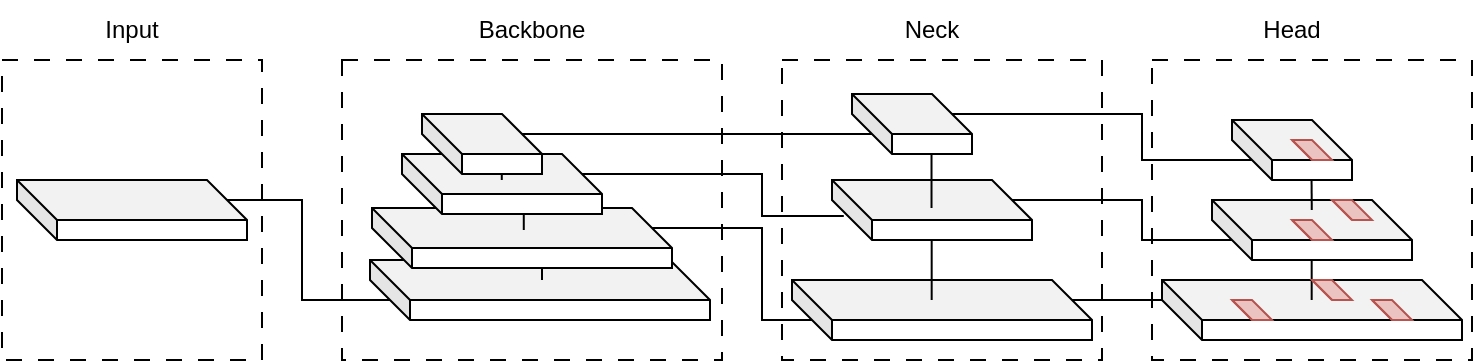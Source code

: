 <mxfile version="21.3.2" type="device" pages="9">
  <diagram name="Page-1" id="WvK5EC_QeuD8EqxzD22M">
    <mxGraphModel dx="731" dy="782" grid="1" gridSize="10" guides="1" tooltips="1" connect="1" arrows="1" fold="1" page="1" pageScale="1" pageWidth="850" pageHeight="1100" math="0" shadow="0">
      <root>
        <mxCell id="0" />
        <mxCell id="1" parent="0" />
        <mxCell id="HTLDhF4H5GUMRBfZyY-d-17" value="" style="shape=cube;whiteSpace=wrap;html=1;boundedLbl=1;backgroundOutline=1;darkOpacity=0.05;darkOpacity2=0.1;fillColor=#f8cecc;strokeColor=#b85450;" parent="1" vertex="1">
          <mxGeometry x="705" y="410" width="20" height="10" as="geometry" />
        </mxCell>
        <mxCell id="HTLDhF4H5GUMRBfZyY-d-11" value="" style="shape=cube;whiteSpace=wrap;html=1;boundedLbl=1;backgroundOutline=1;darkOpacity=0.05;darkOpacity2=0.1;" parent="1" vertex="1">
          <mxGeometry x="640" y="410" width="150" height="30" as="geometry" />
        </mxCell>
        <mxCell id="HTLDhF4H5GUMRBfZyY-d-71" value="" style="endArrow=none;html=1;rounded=0;" parent="1" edge="1">
          <mxGeometry width="50" height="50" relative="1" as="geometry">
            <mxPoint x="714.84" y="420" as="sourcePoint" />
            <mxPoint x="714.84" y="380" as="targetPoint" />
          </mxGeometry>
        </mxCell>
        <mxCell id="HTLDhF4H5GUMRBfZyY-d-20" value="" style="rounded=0;whiteSpace=wrap;html=1;dashed=1;dashPattern=8 8;fillColor=none;" parent="1" vertex="1">
          <mxGeometry x="60" y="300" width="130" height="150" as="geometry" />
        </mxCell>
        <mxCell id="HTLDhF4H5GUMRBfZyY-d-76" style="edgeStyle=orthogonalEdgeStyle;rounded=0;orthogonalLoop=1;jettySize=auto;html=1;exitX=0;exitY=0;exitDx=105;exitDy=10;exitPerimeter=0;entryX=0;entryY=0;entryDx=10;entryDy=20;entryPerimeter=0;endArrow=none;endFill=0;" parent="1" source="HTLDhF4H5GUMRBfZyY-d-1" target="HTLDhF4H5GUMRBfZyY-d-5" edge="1">
          <mxGeometry relative="1" as="geometry">
            <Array as="points">
              <mxPoint x="210" y="370" />
              <mxPoint x="210" y="420" />
            </Array>
          </mxGeometry>
        </mxCell>
        <mxCell id="HTLDhF4H5GUMRBfZyY-d-1" value="" style="shape=cube;whiteSpace=wrap;html=1;boundedLbl=1;backgroundOutline=1;darkOpacity=0.05;darkOpacity2=0.1;" parent="1" vertex="1">
          <mxGeometry x="67.5" y="360" width="115" height="30" as="geometry" />
        </mxCell>
        <mxCell id="HTLDhF4H5GUMRBfZyY-d-5" value="" style="shape=cube;whiteSpace=wrap;html=1;boundedLbl=1;backgroundOutline=1;darkOpacity=0.05;darkOpacity2=0.1;" parent="1" vertex="1">
          <mxGeometry x="244" y="400" width="170" height="30" as="geometry" />
        </mxCell>
        <mxCell id="HTLDhF4H5GUMRBfZyY-d-8" value="" style="shape=cube;whiteSpace=wrap;html=1;boundedLbl=1;backgroundOutline=1;darkOpacity=0.05;darkOpacity2=0.1;" parent="1" vertex="1">
          <mxGeometry x="455" y="410" width="150" height="30" as="geometry" />
        </mxCell>
        <mxCell id="HTLDhF4H5GUMRBfZyY-d-9" value="" style="shape=cube;whiteSpace=wrap;html=1;boundedLbl=1;backgroundOutline=1;darkOpacity=0.05;darkOpacity2=0.1;" parent="1" vertex="1">
          <mxGeometry x="675" y="330" width="60" height="30" as="geometry" />
        </mxCell>
        <mxCell id="HTLDhF4H5GUMRBfZyY-d-10" value="" style="shape=cube;whiteSpace=wrap;html=1;boundedLbl=1;backgroundOutline=1;darkOpacity=0.05;darkOpacity2=0.1;" parent="1" vertex="1">
          <mxGeometry x="665" y="370" width="100" height="30" as="geometry" />
        </mxCell>
        <mxCell id="HTLDhF4H5GUMRBfZyY-d-13" value="" style="shape=cube;whiteSpace=wrap;html=1;boundedLbl=1;backgroundOutline=1;darkOpacity=0.05;darkOpacity2=0.1;fillColor=#f8cecc;strokeColor=#b85450;" parent="1" vertex="1">
          <mxGeometry x="705" y="340" width="20" height="10" as="geometry" />
        </mxCell>
        <mxCell id="HTLDhF4H5GUMRBfZyY-d-14" value="" style="shape=cube;whiteSpace=wrap;html=1;boundedLbl=1;backgroundOutline=1;darkOpacity=0.05;darkOpacity2=0.1;fillColor=#f8cecc;strokeColor=#b85450;" parent="1" vertex="1">
          <mxGeometry x="705" y="380" width="20" height="10" as="geometry" />
        </mxCell>
        <mxCell id="HTLDhF4H5GUMRBfZyY-d-15" value="" style="shape=cube;whiteSpace=wrap;html=1;boundedLbl=1;backgroundOutline=1;darkOpacity=0.05;darkOpacity2=0.1;fillColor=#f8cecc;strokeColor=#b85450;" parent="1" vertex="1">
          <mxGeometry x="725" y="370" width="20" height="10" as="geometry" />
        </mxCell>
        <mxCell id="HTLDhF4H5GUMRBfZyY-d-16" value="" style="shape=cube;whiteSpace=wrap;html=1;boundedLbl=1;backgroundOutline=1;darkOpacity=0.05;darkOpacity2=0.1;fillColor=#f8cecc;strokeColor=#b85450;" parent="1" vertex="1">
          <mxGeometry x="675" y="420" width="20" height="10" as="geometry" />
        </mxCell>
        <mxCell id="HTLDhF4H5GUMRBfZyY-d-18" value="" style="shape=cube;whiteSpace=wrap;html=1;boundedLbl=1;backgroundOutline=1;darkOpacity=0.05;darkOpacity2=0.1;fillColor=#f8cecc;strokeColor=#b85450;" parent="1" vertex="1">
          <mxGeometry x="745" y="420" width="20" height="10" as="geometry" />
        </mxCell>
        <mxCell id="HTLDhF4H5GUMRBfZyY-d-31" value="" style="endArrow=none;html=1;rounded=0;exitX=0;exitY=0;exitDx=50;exitDy=10;exitPerimeter=0;entryX=0;entryY=0;entryDx=10;entryDy=20;entryPerimeter=0;" parent="1" source="HTLDhF4H5GUMRBfZyY-d-2" target="HTLDhF4H5GUMRBfZyY-d-6" edge="1">
          <mxGeometry width="50" height="50" relative="1" as="geometry">
            <mxPoint x="430" y="420" as="sourcePoint" />
            <mxPoint x="480" y="370" as="targetPoint" />
          </mxGeometry>
        </mxCell>
        <mxCell id="HTLDhF4H5GUMRBfZyY-d-41" value="" style="endArrow=none;html=1;rounded=0;" parent="1" edge="1">
          <mxGeometry width="50" height="50" relative="1" as="geometry">
            <mxPoint x="524.84" y="420" as="sourcePoint" />
            <mxPoint x="524.84" y="380" as="targetPoint" />
          </mxGeometry>
        </mxCell>
        <mxCell id="HTLDhF4H5GUMRBfZyY-d-42" value="" style="endArrow=none;html=1;rounded=0;" parent="1" edge="1">
          <mxGeometry width="50" height="50" relative="1" as="geometry">
            <mxPoint x="309.71" y="363" as="sourcePoint" />
            <mxPoint x="309.71" y="353" as="targetPoint" />
          </mxGeometry>
        </mxCell>
        <mxCell id="HTLDhF4H5GUMRBfZyY-d-45" value="" style="endArrow=none;html=1;rounded=0;" parent="1" edge="1">
          <mxGeometry width="50" height="50" relative="1" as="geometry">
            <mxPoint x="330" y="410" as="sourcePoint" />
            <mxPoint x="330" y="400" as="targetPoint" />
          </mxGeometry>
        </mxCell>
        <mxCell id="HTLDhF4H5GUMRBfZyY-d-74" style="edgeStyle=orthogonalEdgeStyle;rounded=0;orthogonalLoop=1;jettySize=auto;html=1;exitX=0;exitY=0;exitDx=140;exitDy=10;exitPerimeter=0;entryX=0;entryY=0;entryDx=10;entryDy=20.0;entryPerimeter=0;endArrow=none;endFill=0;" parent="1" source="HTLDhF4H5GUMRBfZyY-d-4" target="HTLDhF4H5GUMRBfZyY-d-8" edge="1">
          <mxGeometry relative="1" as="geometry">
            <Array as="points">
              <mxPoint x="440" y="384" />
              <mxPoint x="440" y="430" />
            </Array>
          </mxGeometry>
        </mxCell>
        <mxCell id="HTLDhF4H5GUMRBfZyY-d-4" value="" style="shape=cube;whiteSpace=wrap;html=1;boundedLbl=1;backgroundOutline=1;darkOpacity=0.05;darkOpacity2=0.1;" parent="1" vertex="1">
          <mxGeometry x="245" y="374" width="150" height="30" as="geometry" />
        </mxCell>
        <mxCell id="HTLDhF4H5GUMRBfZyY-d-43" value="" style="endArrow=none;html=1;rounded=0;" parent="1" edge="1">
          <mxGeometry width="50" height="50" relative="1" as="geometry">
            <mxPoint x="320.89" y="385" as="sourcePoint" />
            <mxPoint x="320.89" y="375" as="targetPoint" />
          </mxGeometry>
        </mxCell>
        <mxCell id="HTLDhF4H5GUMRBfZyY-d-75" style="edgeStyle=orthogonalEdgeStyle;rounded=0;orthogonalLoop=1;jettySize=auto;html=1;exitX=0;exitY=0;exitDx=90;exitDy=10;exitPerimeter=0;entryX=0.059;entryY=0.6;entryDx=0;entryDy=0;entryPerimeter=0;endArrow=none;endFill=0;" parent="1" source="HTLDhF4H5GUMRBfZyY-d-3" target="HTLDhF4H5GUMRBfZyY-d-7" edge="1">
          <mxGeometry relative="1" as="geometry">
            <Array as="points">
              <mxPoint x="440" y="357" />
              <mxPoint x="440" y="378" />
            </Array>
          </mxGeometry>
        </mxCell>
        <mxCell id="HTLDhF4H5GUMRBfZyY-d-3" value="" style="shape=cube;whiteSpace=wrap;html=1;boundedLbl=1;backgroundOutline=1;darkOpacity=0.05;darkOpacity2=0.1;" parent="1" vertex="1">
          <mxGeometry x="260" y="347" width="100" height="30" as="geometry" />
        </mxCell>
        <mxCell id="HTLDhF4H5GUMRBfZyY-d-46" value="" style="endArrow=none;html=1;rounded=0;" parent="1" edge="1">
          <mxGeometry width="50" height="50" relative="1" as="geometry">
            <mxPoint x="309.89" y="360" as="sourcePoint" />
            <mxPoint x="309.89" y="350" as="targetPoint" />
          </mxGeometry>
        </mxCell>
        <mxCell id="HTLDhF4H5GUMRBfZyY-d-2" value="" style="shape=cube;whiteSpace=wrap;html=1;boundedLbl=1;backgroundOutline=1;darkOpacity=0.05;darkOpacity2=0.1;" parent="1" vertex="1">
          <mxGeometry x="270" y="327" width="60" height="30" as="geometry" />
        </mxCell>
        <mxCell id="HTLDhF4H5GUMRBfZyY-d-69" style="edgeStyle=orthogonalEdgeStyle;rounded=0;orthogonalLoop=1;jettySize=auto;html=1;exitX=0;exitY=0;exitDx=90;exitDy=10;exitPerimeter=0;entryX=0;entryY=0;entryDx=10;entryDy=20;entryPerimeter=0;endArrow=none;endFill=0;" parent="1" source="HTLDhF4H5GUMRBfZyY-d-7" target="HTLDhF4H5GUMRBfZyY-d-10" edge="1">
          <mxGeometry relative="1" as="geometry">
            <Array as="points">
              <mxPoint x="630" y="370" />
              <mxPoint x="630" y="390" />
            </Array>
          </mxGeometry>
        </mxCell>
        <mxCell id="HTLDhF4H5GUMRBfZyY-d-7" value="" style="shape=cube;whiteSpace=wrap;html=1;boundedLbl=1;backgroundOutline=1;darkOpacity=0.05;darkOpacity2=0.1;" parent="1" vertex="1">
          <mxGeometry x="475" y="360" width="100" height="30" as="geometry" />
        </mxCell>
        <mxCell id="HTLDhF4H5GUMRBfZyY-d-47" value="" style="endArrow=none;html=1;rounded=0;" parent="1" edge="1">
          <mxGeometry width="50" height="50" relative="1" as="geometry">
            <mxPoint x="524.76" y="374" as="sourcePoint" />
            <mxPoint x="524.76" y="334" as="targetPoint" />
          </mxGeometry>
        </mxCell>
        <mxCell id="HTLDhF4H5GUMRBfZyY-d-68" style="edgeStyle=orthogonalEdgeStyle;rounded=0;orthogonalLoop=1;jettySize=auto;html=1;exitX=0;exitY=0;exitDx=50;exitDy=10;exitPerimeter=0;entryX=0;entryY=0;entryDx=10;entryDy=20;entryPerimeter=0;endArrow=none;endFill=0;" parent="1" source="HTLDhF4H5GUMRBfZyY-d-6" target="HTLDhF4H5GUMRBfZyY-d-9" edge="1">
          <mxGeometry relative="1" as="geometry">
            <Array as="points">
              <mxPoint x="630" y="327" />
              <mxPoint x="630" y="350" />
            </Array>
          </mxGeometry>
        </mxCell>
        <mxCell id="HTLDhF4H5GUMRBfZyY-d-6" value="" style="shape=cube;whiteSpace=wrap;html=1;boundedLbl=1;backgroundOutline=1;darkOpacity=0.05;darkOpacity2=0.1;" parent="1" vertex="1">
          <mxGeometry x="485" y="317" width="60" height="30" as="geometry" />
        </mxCell>
        <mxCell id="HTLDhF4H5GUMRBfZyY-d-70" value="" style="endArrow=none;html=1;rounded=0;exitX=0;exitY=0;exitDx=140;exitDy=10;exitPerimeter=0;entryX=0;entryY=0;entryDx=0;entryDy=10;entryPerimeter=0;" parent="1" source="HTLDhF4H5GUMRBfZyY-d-8" target="HTLDhF4H5GUMRBfZyY-d-11" edge="1">
          <mxGeometry width="50" height="50" relative="1" as="geometry">
            <mxPoint x="640" y="480" as="sourcePoint" />
            <mxPoint x="690" y="430" as="targetPoint" />
          </mxGeometry>
        </mxCell>
        <mxCell id="HTLDhF4H5GUMRBfZyY-d-72" value="" style="shape=cube;whiteSpace=wrap;html=1;boundedLbl=1;backgroundOutline=1;darkOpacity=0.05;darkOpacity2=0.1;fillColor=#f8cecc;strokeColor=#b85450;" parent="1" vertex="1">
          <mxGeometry x="715" y="410" width="20" height="10" as="geometry" />
        </mxCell>
        <mxCell id="HTLDhF4H5GUMRBfZyY-d-73" value="" style="endArrow=none;html=1;rounded=0;" parent="1" edge="1">
          <mxGeometry width="50" height="50" relative="1" as="geometry">
            <mxPoint x="714.89" y="375" as="sourcePoint" />
            <mxPoint x="714.78" y="360" as="targetPoint" />
          </mxGeometry>
        </mxCell>
        <mxCell id="HTLDhF4H5GUMRBfZyY-d-77" value="" style="rounded=0;whiteSpace=wrap;html=1;dashed=1;dashPattern=8 8;fillColor=none;" parent="1" vertex="1">
          <mxGeometry x="230" y="300" width="190" height="150" as="geometry" />
        </mxCell>
        <mxCell id="HTLDhF4H5GUMRBfZyY-d-78" value="" style="rounded=0;whiteSpace=wrap;html=1;dashed=1;dashPattern=8 8;fillColor=none;" parent="1" vertex="1">
          <mxGeometry x="450" y="300" width="160" height="150" as="geometry" />
        </mxCell>
        <mxCell id="HTLDhF4H5GUMRBfZyY-d-79" value="" style="rounded=0;whiteSpace=wrap;html=1;dashed=1;dashPattern=8 8;fillColor=none;" parent="1" vertex="1">
          <mxGeometry x="635" y="300" width="160" height="150" as="geometry" />
        </mxCell>
        <mxCell id="HTLDhF4H5GUMRBfZyY-d-80" value="Input" style="text;html=1;strokeColor=none;fillColor=none;align=center;verticalAlign=middle;whiteSpace=wrap;rounded=0;" parent="1" vertex="1">
          <mxGeometry x="95" y="270" width="60" height="30" as="geometry" />
        </mxCell>
        <mxCell id="HTLDhF4H5GUMRBfZyY-d-81" value="Backbone" style="text;html=1;strokeColor=none;fillColor=none;align=center;verticalAlign=middle;whiteSpace=wrap;rounded=0;" parent="1" vertex="1">
          <mxGeometry x="295" y="270" width="60" height="30" as="geometry" />
        </mxCell>
        <mxCell id="HTLDhF4H5GUMRBfZyY-d-82" value="Neck" style="text;html=1;strokeColor=none;fillColor=none;align=center;verticalAlign=middle;whiteSpace=wrap;rounded=0;" parent="1" vertex="1">
          <mxGeometry x="495" y="270" width="60" height="30" as="geometry" />
        </mxCell>
        <mxCell id="HTLDhF4H5GUMRBfZyY-d-83" value="Head" style="text;html=1;strokeColor=none;fillColor=none;align=center;verticalAlign=middle;whiteSpace=wrap;rounded=0;" parent="1" vertex="1">
          <mxGeometry x="675" y="270" width="60" height="30" as="geometry" />
        </mxCell>
      </root>
    </mxGraphModel>
  </diagram>
  <diagram id="lO7e1J5atBu6srb2zUKA" name="Page-2">
    <mxGraphModel dx="731" dy="782" grid="1" gridSize="10" guides="1" tooltips="1" connect="1" arrows="1" fold="1" page="1" pageScale="1" pageWidth="850" pageHeight="1100" math="0" shadow="0">
      <root>
        <mxCell id="0" />
        <mxCell id="1" parent="0" />
        <mxCell id="OBBYOuydcJ9LyXSTOmE8-13" style="edgeStyle=orthogonalEdgeStyle;rounded=0;orthogonalLoop=1;jettySize=auto;html=1;exitX=0.5;exitY=1;exitDx=0;exitDy=0;entryX=0.5;entryY=0;entryDx=0;entryDy=0;" parent="1" source="OBBYOuydcJ9LyXSTOmE8-1" target="OBBYOuydcJ9LyXSTOmE8-2" edge="1">
          <mxGeometry relative="1" as="geometry" />
        </mxCell>
        <mxCell id="OBBYOuydcJ9LyXSTOmE8-1" value="3x3, 2c, 2c, 2" style="rounded=0;whiteSpace=wrap;html=1;" parent="1" vertex="1">
          <mxGeometry x="380" y="160" width="110" height="30" as="geometry" />
        </mxCell>
        <mxCell id="OBBYOuydcJ9LyXSTOmE8-14" style="edgeStyle=orthogonalEdgeStyle;rounded=0;orthogonalLoop=1;jettySize=auto;html=1;exitX=1;exitY=0.5;exitDx=0;exitDy=0;entryX=0.5;entryY=0;entryDx=0;entryDy=0;" parent="1" source="OBBYOuydcJ9LyXSTOmE8-2" target="OBBYOuydcJ9LyXSTOmE8-3" edge="1">
          <mxGeometry relative="1" as="geometry" />
        </mxCell>
        <mxCell id="OBBYOuydcJ9LyXSTOmE8-17" style="edgeStyle=orthogonalEdgeStyle;rounded=0;orthogonalLoop=1;jettySize=auto;html=1;exitX=0.5;exitY=1;exitDx=0;exitDy=0;entryX=0.666;entryY=-0.032;entryDx=0;entryDy=0;entryPerimeter=0;" parent="1" source="OBBYOuydcJ9LyXSTOmE8-2" target="OBBYOuydcJ9LyXSTOmE8-5" edge="1">
          <mxGeometry relative="1" as="geometry">
            <Array as="points">
              <mxPoint x="435" y="340" />
              <mxPoint x="517" y="340" />
            </Array>
          </mxGeometry>
        </mxCell>
        <mxCell id="OBBYOuydcJ9LyXSTOmE8-2" value="3x3, 2c, 2c, 2" style="rounded=0;whiteSpace=wrap;html=1;" parent="1" vertex="1">
          <mxGeometry x="380" y="220" width="110" height="30" as="geometry" />
        </mxCell>
        <mxCell id="OBBYOuydcJ9LyXSTOmE8-15" style="edgeStyle=orthogonalEdgeStyle;rounded=0;orthogonalLoop=1;jettySize=auto;html=1;exitX=0.5;exitY=1;exitDx=0;exitDy=0;entryX=0.5;entryY=0;entryDx=0;entryDy=0;" parent="1" source="OBBYOuydcJ9LyXSTOmE8-3" target="OBBYOuydcJ9LyXSTOmE8-4" edge="1">
          <mxGeometry relative="1" as="geometry" />
        </mxCell>
        <mxCell id="OBBYOuydcJ9LyXSTOmE8-3" value="3x3, 2c, 2c, 2" style="rounded=0;whiteSpace=wrap;html=1;" parent="1" vertex="1">
          <mxGeometry x="520" y="280" width="110" height="30" as="geometry" />
        </mxCell>
        <mxCell id="OBBYOuydcJ9LyXSTOmE8-16" style="edgeStyle=orthogonalEdgeStyle;rounded=0;orthogonalLoop=1;jettySize=auto;html=1;exitX=0.5;exitY=1;exitDx=0;exitDy=0;entryX=0.846;entryY=0;entryDx=0;entryDy=0;entryPerimeter=0;" parent="1" source="OBBYOuydcJ9LyXSTOmE8-4" target="OBBYOuydcJ9LyXSTOmE8-5" edge="1">
          <mxGeometry relative="1" as="geometry">
            <Array as="points">
              <mxPoint x="575" y="380" />
              <mxPoint x="540" y="380" />
            </Array>
          </mxGeometry>
        </mxCell>
        <mxCell id="OBBYOuydcJ9LyXSTOmE8-4" value="3x3, 2c, 2c, 2" style="rounded=0;whiteSpace=wrap;html=1;" parent="1" vertex="1">
          <mxGeometry x="520" y="340" width="110" height="30" as="geometry" />
        </mxCell>
        <mxCell id="OBBYOuydcJ9LyXSTOmE8-22" style="edgeStyle=orthogonalEdgeStyle;rounded=0;orthogonalLoop=1;jettySize=auto;html=1;entryX=0.654;entryY=-0.005;entryDx=0;entryDy=0;entryPerimeter=0;" parent="1" source="OBBYOuydcJ9LyXSTOmE8-5" target="OBBYOuydcJ9LyXSTOmE8-7" edge="1">
          <mxGeometry relative="1" as="geometry" />
        </mxCell>
        <mxCell id="OBBYOuydcJ9LyXSTOmE8-5" value="4c" style="rounded=0;whiteSpace=wrap;html=1;" parent="1" vertex="1">
          <mxGeometry x="430" y="400" width="130" height="30" as="geometry" />
        </mxCell>
        <mxCell id="OBBYOuydcJ9LyXSTOmE8-23" style="edgeStyle=orthogonalEdgeStyle;rounded=0;orthogonalLoop=1;jettySize=auto;html=1;entryX=0.164;entryY=0.014;entryDx=0;entryDy=0;entryPerimeter=0;" parent="1" source="OBBYOuydcJ9LyXSTOmE8-6" target="OBBYOuydcJ9LyXSTOmE8-7" edge="1">
          <mxGeometry relative="1" as="geometry" />
        </mxCell>
        <mxCell id="OBBYOuydcJ9LyXSTOmE8-6" value="4c" style="rounded=0;whiteSpace=wrap;html=1;" parent="1" vertex="1">
          <mxGeometry x="240" y="400" width="130" height="30" as="geometry" />
        </mxCell>
        <mxCell id="OBBYOuydcJ9LyXSTOmE8-20" style="edgeStyle=orthogonalEdgeStyle;rounded=0;orthogonalLoop=1;jettySize=auto;html=1;exitX=0.5;exitY=1;exitDx=0;exitDy=0;entryX=0.5;entryY=0;entryDx=0;entryDy=0;" parent="1" source="OBBYOuydcJ9LyXSTOmE8-7" target="OBBYOuydcJ9LyXSTOmE8-8" edge="1">
          <mxGeometry relative="1" as="geometry" />
        </mxCell>
        <mxCell id="OBBYOuydcJ9LyXSTOmE8-7" value="1x1, 8c, 2c, 2" style="rounded=0;whiteSpace=wrap;html=1;" parent="1" vertex="1">
          <mxGeometry x="240" y="460" width="390" height="30" as="geometry" />
        </mxCell>
        <mxCell id="OBBYOuydcJ9LyXSTOmE8-21" style="edgeStyle=orthogonalEdgeStyle;rounded=0;orthogonalLoop=1;jettySize=auto;html=1;exitX=0.5;exitY=1;exitDx=0;exitDy=0;" parent="1" source="OBBYOuydcJ9LyXSTOmE8-8" edge="1">
          <mxGeometry relative="1" as="geometry">
            <mxPoint x="435" y="560" as="targetPoint" />
          </mxGeometry>
        </mxCell>
        <mxCell id="OBBYOuydcJ9LyXSTOmE8-8" value="c" style="rounded=0;whiteSpace=wrap;html=1;" parent="1" vertex="1">
          <mxGeometry x="240" y="510" width="390" height="30" as="geometry" />
        </mxCell>
        <mxCell id="OBBYOuydcJ9LyXSTOmE8-12" style="edgeStyle=orthogonalEdgeStyle;rounded=0;orthogonalLoop=1;jettySize=auto;html=1;exitX=1;exitY=0.5;exitDx=0;exitDy=0;entryX=0.5;entryY=0;entryDx=0;entryDy=0;" parent="1" source="OBBYOuydcJ9LyXSTOmE8-9" target="OBBYOuydcJ9LyXSTOmE8-1" edge="1">
          <mxGeometry relative="1" as="geometry" />
        </mxCell>
        <mxCell id="OBBYOuydcJ9LyXSTOmE8-18" style="edgeStyle=orthogonalEdgeStyle;rounded=0;orthogonalLoop=1;jettySize=auto;html=1;exitX=0.75;exitY=1;exitDx=0;exitDy=0;entryX=0.5;entryY=0;entryDx=0;entryDy=0;" parent="1" source="OBBYOuydcJ9LyXSTOmE8-9" target="OBBYOuydcJ9LyXSTOmE8-5" edge="1">
          <mxGeometry relative="1" as="geometry">
            <Array as="points">
              <mxPoint x="330" y="360" />
              <mxPoint x="495" y="360" />
            </Array>
          </mxGeometry>
        </mxCell>
        <mxCell id="OBBYOuydcJ9LyXSTOmE8-19" style="edgeStyle=orthogonalEdgeStyle;rounded=0;orthogonalLoop=1;jettySize=auto;html=1;exitX=0.25;exitY=1;exitDx=0;exitDy=0;entryX=0.25;entryY=0;entryDx=0;entryDy=0;" parent="1" source="OBBYOuydcJ9LyXSTOmE8-9" target="OBBYOuydcJ9LyXSTOmE8-5" edge="1">
          <mxGeometry relative="1" as="geometry">
            <Array as="points">
              <mxPoint x="270" y="370" />
              <mxPoint x="462" y="370" />
            </Array>
          </mxGeometry>
        </mxCell>
        <mxCell id="OBBYOuydcJ9LyXSTOmE8-9" value="2c partial 2c" style="rounded=0;whiteSpace=wrap;html=1;fillColor=none;strokeColor=none;" parent="1" vertex="1">
          <mxGeometry x="240" y="100" width="120" height="30" as="geometry" />
        </mxCell>
        <mxCell id="OBBYOuydcJ9LyXSTOmE8-24" value="" style="endArrow=classic;html=1;rounded=0;entryX=0.385;entryY=-0.073;entryDx=0;entryDy=0;entryPerimeter=0;" parent="1" target="OBBYOuydcJ9LyXSTOmE8-6" edge="1">
          <mxGeometry width="50" height="50" relative="1" as="geometry">
            <mxPoint x="270" y="370" as="sourcePoint" />
            <mxPoint x="480" y="330" as="targetPoint" />
            <Array as="points">
              <mxPoint x="290" y="370" />
            </Array>
          </mxGeometry>
        </mxCell>
        <mxCell id="OBBYOuydcJ9LyXSTOmE8-25" value="" style="endArrow=classic;html=1;rounded=0;entryX=0.535;entryY=-0.02;entryDx=0;entryDy=0;entryPerimeter=0;" parent="1" target="OBBYOuydcJ9LyXSTOmE8-6" edge="1">
          <mxGeometry width="50" height="50" relative="1" as="geometry">
            <mxPoint x="330" y="360" as="sourcePoint" />
            <mxPoint x="410" y="330" as="targetPoint" />
            <Array as="points">
              <mxPoint x="310" y="360" />
            </Array>
          </mxGeometry>
        </mxCell>
        <mxCell id="OBBYOuydcJ9LyXSTOmE8-26" value="" style="endArrow=classic;html=1;rounded=0;entryX=0.769;entryY=0;entryDx=0;entryDy=0;entryPerimeter=0;" parent="1" target="OBBYOuydcJ9LyXSTOmE8-6" edge="1">
          <mxGeometry width="50" height="50" relative="1" as="geometry">
            <mxPoint x="440" y="340" as="sourcePoint" />
            <mxPoint x="380" y="300" as="targetPoint" />
            <Array as="points">
              <mxPoint x="340" y="340" />
            </Array>
          </mxGeometry>
        </mxCell>
        <mxCell id="OBBYOuydcJ9LyXSTOmE8-27" value="" style="endArrow=classic;html=1;rounded=0;entryX=0.923;entryY=0;entryDx=0;entryDy=0;entryPerimeter=0;" parent="1" target="OBBYOuydcJ9LyXSTOmE8-6" edge="1">
          <mxGeometry width="50" height="50" relative="1" as="geometry">
            <mxPoint x="540" y="380" as="sourcePoint" />
            <mxPoint x="450" y="340" as="targetPoint" />
            <Array as="points">
              <mxPoint x="360" y="380" />
            </Array>
          </mxGeometry>
        </mxCell>
        <mxCell id="OBBYOuydcJ9LyXSTOmE8-28" value="Expand cardinality" style="text;html=1;strokeColor=none;fillColor=none;align=center;verticalAlign=middle;whiteSpace=wrap;rounded=0;" parent="1" vertex="1">
          <mxGeometry x="440" y="110" width="60" height="30" as="geometry" />
        </mxCell>
        <mxCell id="OBBYOuydcJ9LyXSTOmE8-29" value="Shuffle cardinality" style="text;html=1;strokeColor=none;fillColor=none;align=center;verticalAlign=middle;whiteSpace=wrap;rounded=0;" parent="1" vertex="1">
          <mxGeometry x="566" y="380" width="60" height="30" as="geometry" />
        </mxCell>
        <mxCell id="OBBYOuydcJ9LyXSTOmE8-30" value="Merge cardinality" style="text;html=1;strokeColor=none;fillColor=none;align=center;verticalAlign=middle;whiteSpace=wrap;rounded=0;" parent="1" vertex="1">
          <mxGeometry x="425" y="485" width="130" height="30" as="geometry" />
        </mxCell>
        <mxCell id="OBBYOuydcJ9LyXSTOmE8-31" value="cross stage connection" style="text;html=1;strokeColor=none;fillColor=none;align=center;verticalAlign=middle;whiteSpace=wrap;rounded=0;rotation=-90;" parent="1" vertex="1">
          <mxGeometry x="190" y="230" width="130" height="30" as="geometry" />
        </mxCell>
        <mxCell id="OBBYOuydcJ9LyXSTOmE8-32" value="Stack in computational block" style="text;html=1;strokeColor=none;fillColor=none;align=center;verticalAlign=middle;whiteSpace=wrap;rounded=0;rotation=-90;" parent="1" vertex="1">
          <mxGeometry x="225" y="228" width="190" height="30" as="geometry" />
        </mxCell>
        <mxCell id="OBBYOuydcJ9LyXSTOmE8-33" value="c" style="text;html=1;strokeColor=none;fillColor=none;align=center;verticalAlign=middle;whiteSpace=wrap;rounded=0;" parent="1" vertex="1">
          <mxGeometry x="405" y="560" width="60" height="30" as="geometry" />
        </mxCell>
      </root>
    </mxGraphModel>
  </diagram>
  <diagram id="bmKNfA_BS79e42TrnsJZ" name="Page-3">
    <mxGraphModel dx="731" dy="782" grid="1" gridSize="10" guides="1" tooltips="1" connect="1" arrows="1" fold="1" page="1" pageScale="1" pageWidth="850" pageHeight="1100" math="0" shadow="0">
      <root>
        <mxCell id="0" />
        <mxCell id="1" parent="0" />
        <mxCell id="EkrBvzONqK6oopWgtboz-1" value="" style="shape=cube;whiteSpace=wrap;html=1;boundedLbl=1;backgroundOutline=1;darkOpacity=0.05;darkOpacity2=0.1;" parent="1" vertex="1">
          <mxGeometry x="160" y="160" width="40" height="80" as="geometry" />
        </mxCell>
        <mxCell id="EkrBvzONqK6oopWgtboz-11" style="edgeStyle=orthogonalEdgeStyle;rounded=0;orthogonalLoop=1;jettySize=auto;html=1;exitX=0;exitY=0;exitDx=40;exitDy=50;exitPerimeter=0;entryX=0;entryY=0;entryDx=30;entryDy=80;entryPerimeter=0;endArrow=none;endFill=0;" parent="1" source="EkrBvzONqK6oopWgtboz-2" target="EkrBvzONqK6oopWgtboz-5" edge="1">
          <mxGeometry relative="1" as="geometry" />
        </mxCell>
        <mxCell id="EkrBvzONqK6oopWgtboz-2" value="" style="shape=cube;whiteSpace=wrap;html=1;boundedLbl=1;backgroundOutline=1;darkOpacity=0.05;darkOpacity2=0.1;" parent="1" vertex="1">
          <mxGeometry x="160" y="330" width="40" height="80" as="geometry" />
        </mxCell>
        <mxCell id="EkrBvzONqK6oopWgtboz-3" value="" style="shape=cube;whiteSpace=wrap;html=1;boundedLbl=1;backgroundOutline=1;darkOpacity=0.05;darkOpacity2=0.1;" parent="1" vertex="1">
          <mxGeometry x="370" y="160" width="90" height="80" as="geometry" />
        </mxCell>
        <mxCell id="EkrBvzONqK6oopWgtboz-12" style="edgeStyle=orthogonalEdgeStyle;rounded=0;orthogonalLoop=1;jettySize=auto;html=1;exitX=0;exitY=0;exitDx=40;exitDy=50;exitPerimeter=0;entryX=0;entryY=0;entryDx=20;entryDy=0;entryPerimeter=0;endArrow=none;endFill=0;" parent="1" source="EkrBvzONqK6oopWgtboz-4" target="EkrBvzONqK6oopWgtboz-6" edge="1">
          <mxGeometry relative="1" as="geometry">
            <Array as="points">
              <mxPoint x="710" y="210" />
              <mxPoint x="710" y="280" />
            </Array>
          </mxGeometry>
        </mxCell>
        <mxCell id="EkrBvzONqK6oopWgtboz-4" value="" style="shape=cube;whiteSpace=wrap;html=1;boundedLbl=1;backgroundOutline=1;darkOpacity=0.05;darkOpacity2=0.1;" parent="1" vertex="1">
          <mxGeometry x="560" y="160" width="40" height="80" as="geometry" />
        </mxCell>
        <mxCell id="EkrBvzONqK6oopWgtboz-6" value="" style="shape=cube;whiteSpace=wrap;html=1;boundedLbl=1;backgroundOutline=1;darkOpacity=0.05;darkOpacity2=0.1;" parent="1" vertex="1">
          <mxGeometry x="700" y="280" width="40" height="80" as="geometry" />
        </mxCell>
        <mxCell id="EkrBvzONqK6oopWgtboz-5" value="" style="shape=cube;whiteSpace=wrap;html=1;boundedLbl=1;backgroundOutline=1;darkOpacity=0.05;darkOpacity2=0.1;" parent="1" vertex="1">
          <mxGeometry x="680" y="280" width="40" height="80" as="geometry" />
        </mxCell>
        <mxCell id="EkrBvzONqK6oopWgtboz-7" value="" style="shape=cube;whiteSpace=wrap;html=1;boundedLbl=1;backgroundOutline=1;darkOpacity=0.05;darkOpacity2=0.1;" parent="1" vertex="1">
          <mxGeometry x="784" y="305" width="90" height="50" as="geometry" />
        </mxCell>
        <mxCell id="EkrBvzONqK6oopWgtboz-8" value="" style="endArrow=none;html=1;rounded=0;" parent="1" edge="1">
          <mxGeometry width="50" height="50" relative="1" as="geometry">
            <mxPoint x="60" y="290" as="sourcePoint" />
            <mxPoint x="170" y="190" as="targetPoint" />
          </mxGeometry>
        </mxCell>
        <mxCell id="EkrBvzONqK6oopWgtboz-9" value="" style="endArrow=none;html=1;rounded=0;" parent="1" target="EkrBvzONqK6oopWgtboz-2" edge="1">
          <mxGeometry width="50" height="50" relative="1" as="geometry">
            <mxPoint x="60" y="290" as="sourcePoint" />
            <mxPoint x="170" y="190" as="targetPoint" />
          </mxGeometry>
        </mxCell>
        <mxCell id="EkrBvzONqK6oopWgtboz-13" value="" style="endArrow=none;html=1;rounded=0;entryX=0.5;entryY=0.625;entryDx=0;entryDy=0;entryPerimeter=0;" parent="1" edge="1">
          <mxGeometry width="50" height="50" relative="1" as="geometry">
            <mxPoint x="460" y="210" as="sourcePoint" />
            <mxPoint x="568" y="210" as="targetPoint" />
          </mxGeometry>
        </mxCell>
        <mxCell id="EkrBvzONqK6oopWgtboz-15" style="edgeStyle=orthogonalEdgeStyle;rounded=0;orthogonalLoop=1;jettySize=auto;html=1;exitX=0;exitY=0.5;exitDx=0;exitDy=0;entryX=1.038;entryY=0.495;entryDx=0;entryDy=0;entryPerimeter=0;endArrow=none;endFill=0;" parent="1" source="EkrBvzONqK6oopWgtboz-14" target="EkrBvzONqK6oopWgtboz-1" edge="1">
          <mxGeometry relative="1" as="geometry" />
        </mxCell>
        <mxCell id="EkrBvzONqK6oopWgtboz-16" style="edgeStyle=orthogonalEdgeStyle;rounded=0;orthogonalLoop=1;jettySize=auto;html=1;exitX=1;exitY=0.5;exitDx=0;exitDy=0;entryX=0.111;entryY=0.504;entryDx=0;entryDy=0;entryPerimeter=0;endArrow=none;endFill=0;" parent="1" source="EkrBvzONqK6oopWgtboz-14" target="EkrBvzONqK6oopWgtboz-3" edge="1">
          <mxGeometry relative="1" as="geometry" />
        </mxCell>
        <mxCell id="EkrBvzONqK6oopWgtboz-17" style="edgeStyle=orthogonalEdgeStyle;rounded=0;orthogonalLoop=1;jettySize=auto;html=1;exitX=0.5;exitY=0;exitDx=0;exitDy=0;entryX=0.48;entryY=-0.013;entryDx=0;entryDy=0;entryPerimeter=0;endArrow=none;endFill=0;" parent="1" source="EkrBvzONqK6oopWgtboz-14" target="EkrBvzONqK6oopWgtboz-3" edge="1">
          <mxGeometry relative="1" as="geometry" />
        </mxCell>
        <mxCell id="EkrBvzONqK6oopWgtboz-14" value="..." style="text;html=1;strokeColor=none;fillColor=none;align=center;verticalAlign=middle;whiteSpace=wrap;rounded=0;fontSize=31;" parent="1" vertex="1">
          <mxGeometry x="260" y="185" width="60" height="30" as="geometry" />
        </mxCell>
        <mxCell id="EkrBvzONqK6oopWgtboz-18" value="" style="endArrow=none;dashed=1;html=1;dashPattern=1 3;strokeWidth=2;rounded=0;fontColor=#FF66B3;labelBackgroundColor=#FF99CC;strokeColor=#66B2FF;" parent="1" edge="1">
          <mxGeometry width="50" height="50" relative="1" as="geometry">
            <mxPoint x="100" y="430" as="sourcePoint" />
            <mxPoint x="100" y="100" as="targetPoint" />
          </mxGeometry>
        </mxCell>
        <mxCell id="EkrBvzONqK6oopWgtboz-19" value="" style="endArrow=none;dashed=1;html=1;dashPattern=1 3;strokeWidth=2;rounded=0;fontColor=#FF66B3;labelBackgroundColor=#FF99CC;strokeColor=#66B2FF;" parent="1" edge="1">
          <mxGeometry width="50" height="50" relative="1" as="geometry">
            <mxPoint x="240" y="430" as="sourcePoint" />
            <mxPoint x="240" y="100" as="targetPoint" />
          </mxGeometry>
        </mxCell>
        <mxCell id="EkrBvzONqK6oopWgtboz-20" value="" style="endArrow=none;dashed=1;html=1;dashPattern=1 3;strokeWidth=2;rounded=0;fontColor=#FF66B3;labelBackgroundColor=#FF99CC;strokeColor=#66B2FF;" parent="1" edge="1">
          <mxGeometry width="50" height="50" relative="1" as="geometry">
            <mxPoint x="520" y="270" as="sourcePoint" />
            <mxPoint x="520" y="100" as="targetPoint" />
          </mxGeometry>
        </mxCell>
        <mxCell id="EkrBvzONqK6oopWgtboz-21" value="" style="endArrow=none;dashed=1;html=1;dashPattern=1 3;strokeWidth=2;rounded=0;fontColor=#FF66B3;labelBackgroundColor=#FF99CC;strokeColor=#66B2FF;" parent="1" edge="1">
          <mxGeometry width="50" height="50" relative="1" as="geometry">
            <mxPoint x="640" y="270" as="sourcePoint" />
            <mxPoint x="640" y="100" as="targetPoint" />
          </mxGeometry>
        </mxCell>
        <mxCell id="EkrBvzONqK6oopWgtboz-22" style="edgeStyle=none;rounded=0;orthogonalLoop=1;jettySize=auto;html=1;endArrow=none;endFill=0;" parent="1" edge="1">
          <mxGeometry relative="1" as="geometry">
            <mxPoint x="792" y="330.0" as="targetPoint" />
            <mxPoint x="740" y="330" as="sourcePoint" />
          </mxGeometry>
        </mxCell>
        <mxCell id="EkrBvzONqK6oopWgtboz-23" value="" style="endArrow=none;html=1;rounded=0;" parent="1" edge="1">
          <mxGeometry width="50" height="50" relative="1" as="geometry">
            <mxPoint x="875" y="330" as="sourcePoint" />
            <mxPoint x="905" y="330" as="targetPoint" />
          </mxGeometry>
        </mxCell>
        <mxCell id="EkrBvzONqK6oopWgtboz-24" value="" style="endArrow=none;dashed=1;html=1;dashPattern=1 3;strokeWidth=2;rounded=0;fontColor=#FF66B3;labelBackgroundColor=#FF99CC;strokeColor=#66B2FF;" parent="1" edge="1">
          <mxGeometry width="50" height="50" relative="1" as="geometry">
            <mxPoint x="770" y="415" as="sourcePoint" />
            <mxPoint x="770" y="185" as="targetPoint" />
          </mxGeometry>
        </mxCell>
        <mxCell id="EkrBvzONqK6oopWgtboz-25" value="" style="endArrow=none;dashed=1;html=1;dashPattern=1 3;strokeWidth=2;rounded=0;fontColor=#FF66B3;labelBackgroundColor=#FF99CC;strokeColor=#66B2FF;" parent="1" edge="1">
          <mxGeometry width="50" height="50" relative="1" as="geometry">
            <mxPoint x="890" y="415" as="sourcePoint" />
            <mxPoint x="890" y="185" as="targetPoint" />
          </mxGeometry>
        </mxCell>
        <mxCell id="EkrBvzONqK6oopWgtboz-26" value="Transition&lt;br&gt;Scaling up width" style="text;html=1;strokeColor=none;fillColor=none;align=center;verticalAlign=middle;whiteSpace=wrap;rounded=0;" parent="1" vertex="1">
          <mxGeometry x="770" y="359" width="130" height="30" as="geometry" />
        </mxCell>
        <mxCell id="EkrBvzONqK6oopWgtboz-27" value="Transition&lt;br&gt;Scaling up width" style="text;html=1;strokeColor=none;fillColor=none;align=center;verticalAlign=middle;whiteSpace=wrap;rounded=0;" parent="1" vertex="1">
          <mxGeometry x="515" y="250" width="130" height="30" as="geometry" />
        </mxCell>
        <mxCell id="EkrBvzONqK6oopWgtboz-28" value="Computational block&lt;br&gt;Scaling up depth" style="text;html=1;strokeColor=none;fillColor=none;align=center;verticalAlign=middle;whiteSpace=wrap;rounded=0;" parent="1" vertex="1">
          <mxGeometry x="240" y="240" width="130" height="30" as="geometry" />
        </mxCell>
        <mxCell id="EkrBvzONqK6oopWgtboz-29" value="Partial&lt;br&gt;Scaling up width" style="text;html=1;strokeColor=none;fillColor=none;align=center;verticalAlign=middle;whiteSpace=wrap;rounded=0;" parent="1" vertex="1">
          <mxGeometry x="100" y="420" width="130" height="30" as="geometry" />
        </mxCell>
        <mxCell id="EkrBvzONqK6oopWgtboz-30" value="Cross Stage Merge" style="text;html=1;strokeColor=none;fillColor=none;align=center;verticalAlign=middle;whiteSpace=wrap;rounded=0;" parent="1" vertex="1">
          <mxGeometry x="360" y="390" width="185" height="30" as="geometry" />
        </mxCell>
      </root>
    </mxGraphModel>
  </diagram>
  <diagram id="dHttkYZ300h-UVXb8kaG" name="Page-4">
    <mxGraphModel dx="1218" dy="1303" grid="1" gridSize="10" guides="1" tooltips="1" connect="1" arrows="1" fold="1" page="1" pageScale="1" pageWidth="850" pageHeight="1100" math="0" shadow="0">
      <root>
        <mxCell id="0" />
        <mxCell id="1" parent="0" />
        <mxCell id="V0e_SLqA4O8Yh9gC9CsA-40" style="edgeStyle=orthogonalEdgeStyle;rounded=0;orthogonalLoop=1;jettySize=auto;html=1;exitX=1;exitY=0.5;exitDx=0;exitDy=0;entryX=0;entryY=0.5;entryDx=0;entryDy=0;" edge="1" parent="1" source="V0e_SLqA4O8Yh9gC9CsA-4" target="V0e_SLqA4O8Yh9gC9CsA-6">
          <mxGeometry relative="1" as="geometry" />
        </mxCell>
        <mxCell id="V0e_SLqA4O8Yh9gC9CsA-4" value="" style="rounded=0;whiteSpace=wrap;html=1;fillColor=#0050ef;fontColor=#ffffff;strokeColor=#001DBC;" vertex="1" parent="1">
          <mxGeometry x="91" y="130" width="100" height="110" as="geometry" />
        </mxCell>
        <mxCell id="V0e_SLqA4O8Yh9gC9CsA-3" value="" style="rounded=0;whiteSpace=wrap;html=1;fillColor=#008a00;fontColor=#ffffff;strokeColor=#005700;" vertex="1" parent="1">
          <mxGeometry x="80" y="140" width="100" height="110" as="geometry" />
        </mxCell>
        <mxCell id="V0e_SLqA4O8Yh9gC9CsA-2" value="" style="rounded=0;whiteSpace=wrap;html=1;fillColor=#a20025;fontColor=#ffffff;strokeColor=#6F0000;" vertex="1" parent="1">
          <mxGeometry x="69" y="151" width="100" height="110" as="geometry" />
        </mxCell>
        <mxCell id="V0e_SLqA4O8Yh9gC9CsA-5" value="640 x 640 x 3" style="text;html=1;strokeColor=none;fillColor=none;align=center;verticalAlign=middle;whiteSpace=wrap;rounded=0;" vertex="1" parent="1">
          <mxGeometry x="69" y="280" width="100" height="30" as="geometry" />
        </mxCell>
        <mxCell id="V0e_SLqA4O8Yh9gC9CsA-15" style="edgeStyle=orthogonalEdgeStyle;rounded=0;orthogonalLoop=1;jettySize=auto;html=1;exitX=1;exitY=0.5;exitDx=0;exitDy=0;" edge="1" parent="1" source="V0e_SLqA4O8Yh9gC9CsA-6" target="V0e_SLqA4O8Yh9gC9CsA-7">
          <mxGeometry relative="1" as="geometry" />
        </mxCell>
        <mxCell id="V0e_SLqA4O8Yh9gC9CsA-6" value="BConv" style="rounded=1;whiteSpace=wrap;html=1;" vertex="1" parent="1">
          <mxGeometry x="230" y="150" width="60" height="70" as="geometry" />
        </mxCell>
        <mxCell id="V0e_SLqA4O8Yh9gC9CsA-16" style="edgeStyle=orthogonalEdgeStyle;rounded=0;orthogonalLoop=1;jettySize=auto;html=1;exitX=1;exitY=0.5;exitDx=0;exitDy=0;entryX=0;entryY=0.5;entryDx=0;entryDy=0;" edge="1" parent="1" source="V0e_SLqA4O8Yh9gC9CsA-7" target="V0e_SLqA4O8Yh9gC9CsA-8">
          <mxGeometry relative="1" as="geometry" />
        </mxCell>
        <mxCell id="V0e_SLqA4O8Yh9gC9CsA-7" value="BConv" style="rounded=1;whiteSpace=wrap;html=1;" vertex="1" parent="1">
          <mxGeometry x="323" y="150" width="60" height="70" as="geometry" />
        </mxCell>
        <mxCell id="V0e_SLqA4O8Yh9gC9CsA-17" style="edgeStyle=orthogonalEdgeStyle;rounded=0;orthogonalLoop=1;jettySize=auto;html=1;exitX=1;exitY=0.5;exitDx=0;exitDy=0;" edge="1" parent="1" source="V0e_SLqA4O8Yh9gC9CsA-8">
          <mxGeometry relative="1" as="geometry">
            <mxPoint x="510" y="184.667" as="targetPoint" />
          </mxGeometry>
        </mxCell>
        <mxCell id="V0e_SLqA4O8Yh9gC9CsA-8" value="BConv" style="rounded=1;whiteSpace=wrap;html=1;" vertex="1" parent="1">
          <mxGeometry x="418" y="150" width="60" height="70" as="geometry" />
        </mxCell>
        <mxCell id="V0e_SLqA4O8Yh9gC9CsA-18" style="edgeStyle=orthogonalEdgeStyle;rounded=0;orthogonalLoop=1;jettySize=auto;html=1;exitX=1;exitY=0.5;exitDx=0;exitDy=0;entryX=0;entryY=0.5;entryDx=0;entryDy=0;" edge="1" parent="1" source="V0e_SLqA4O8Yh9gC9CsA-9" target="V0e_SLqA4O8Yh9gC9CsA-12">
          <mxGeometry relative="1" as="geometry" />
        </mxCell>
        <mxCell id="V0e_SLqA4O8Yh9gC9CsA-9" value="BConv" style="rounded=1;whiteSpace=wrap;html=1;" vertex="1" parent="1">
          <mxGeometry x="513" y="150" width="60" height="70" as="geometry" />
        </mxCell>
        <mxCell id="V0e_SLqA4O8Yh9gC9CsA-11" style="edgeStyle=orthogonalEdgeStyle;rounded=0;orthogonalLoop=1;jettySize=auto;html=1;entryX=0;entryY=1;entryDx=0;entryDy=0;" edge="1" parent="1" source="V0e_SLqA4O8Yh9gC9CsA-10">
          <mxGeometry relative="1" as="geometry">
            <mxPoint x="401.0" y="220" as="targetPoint" />
          </mxGeometry>
        </mxCell>
        <mxCell id="V0e_SLqA4O8Yh9gC9CsA-10" value="320 x 320 x 64" style="text;html=1;strokeColor=none;fillColor=none;align=center;verticalAlign=middle;whiteSpace=wrap;rounded=0;" vertex="1" parent="1">
          <mxGeometry x="356" y="250" width="90" height="30" as="geometry" />
        </mxCell>
        <mxCell id="V0e_SLqA4O8Yh9gC9CsA-23" style="edgeStyle=orthogonalEdgeStyle;rounded=0;orthogonalLoop=1;jettySize=auto;html=1;exitX=1;exitY=0.5;exitDx=0;exitDy=0;entryX=0;entryY=0.5;entryDx=0;entryDy=0;" edge="1" parent="1" source="V0e_SLqA4O8Yh9gC9CsA-12" target="V0e_SLqA4O8Yh9gC9CsA-21">
          <mxGeometry relative="1" as="geometry" />
        </mxCell>
        <mxCell id="V0e_SLqA4O8Yh9gC9CsA-12" value="E-ELAN" style="rounded=1;whiteSpace=wrap;html=1;" vertex="1" parent="1">
          <mxGeometry x="608" y="150" width="60" height="70" as="geometry" />
        </mxCell>
        <mxCell id="V0e_SLqA4O8Yh9gC9CsA-13" style="edgeStyle=orthogonalEdgeStyle;rounded=0;orthogonalLoop=1;jettySize=auto;html=1;entryX=0;entryY=1;entryDx=0;entryDy=0;" edge="1" parent="1" source="V0e_SLqA4O8Yh9gC9CsA-14">
          <mxGeometry relative="1" as="geometry">
            <mxPoint x="594" y="219" as="targetPoint" />
          </mxGeometry>
        </mxCell>
        <mxCell id="V0e_SLqA4O8Yh9gC9CsA-14" value="160 x 160 x 128" style="text;html=1;strokeColor=none;fillColor=none;align=center;verticalAlign=middle;whiteSpace=wrap;rounded=0;" vertex="1" parent="1">
          <mxGeometry x="549" y="249" width="90" height="30" as="geometry" />
        </mxCell>
        <mxCell id="V0e_SLqA4O8Yh9gC9CsA-24" style="edgeStyle=orthogonalEdgeStyle;rounded=0;orthogonalLoop=1;jettySize=auto;html=1;exitX=1;exitY=0.5;exitDx=0;exitDy=0;entryX=0;entryY=0.5;entryDx=0;entryDy=0;" edge="1" parent="1" source="V0e_SLqA4O8Yh9gC9CsA-21" target="V0e_SLqA4O8Yh9gC9CsA-22">
          <mxGeometry relative="1" as="geometry" />
        </mxCell>
        <mxCell id="V0e_SLqA4O8Yh9gC9CsA-21" value="MPConv" style="rounded=1;whiteSpace=wrap;html=1;" vertex="1" parent="1">
          <mxGeometry x="694" y="150" width="60" height="70" as="geometry" />
        </mxCell>
        <mxCell id="V0e_SLqA4O8Yh9gC9CsA-29" style="edgeStyle=orthogonalEdgeStyle;rounded=0;orthogonalLoop=1;jettySize=auto;html=1;exitX=1;exitY=0.5;exitDx=0;exitDy=0;" edge="1" parent="1" source="V0e_SLqA4O8Yh9gC9CsA-22" target="V0e_SLqA4O8Yh9gC9CsA-25">
          <mxGeometry relative="1" as="geometry" />
        </mxCell>
        <mxCell id="V0e_SLqA4O8Yh9gC9CsA-22" value="E-ELAN" style="rounded=1;whiteSpace=wrap;html=1;" vertex="1" parent="1">
          <mxGeometry x="781" y="150" width="60" height="70" as="geometry" />
        </mxCell>
        <mxCell id="V0e_SLqA4O8Yh9gC9CsA-31" style="edgeStyle=orthogonalEdgeStyle;rounded=0;orthogonalLoop=1;jettySize=auto;html=1;exitX=1;exitY=0.5;exitDx=0;exitDy=0;entryX=0;entryY=0.5;entryDx=0;entryDy=0;" edge="1" parent="1" source="V0e_SLqA4O8Yh9gC9CsA-25" target="V0e_SLqA4O8Yh9gC9CsA-26">
          <mxGeometry relative="1" as="geometry">
            <mxPoint x="946" y="185" as="targetPoint" />
          </mxGeometry>
        </mxCell>
        <mxCell id="V0e_SLqA4O8Yh9gC9CsA-25" value="MPConv" style="rounded=1;whiteSpace=wrap;html=1;" vertex="1" parent="1">
          <mxGeometry x="876" y="150" width="60" height="70" as="geometry" />
        </mxCell>
        <mxCell id="V0e_SLqA4O8Yh9gC9CsA-32" style="edgeStyle=orthogonalEdgeStyle;rounded=0;orthogonalLoop=1;jettySize=auto;html=1;exitX=1;exitY=0.5;exitDx=0;exitDy=0;entryX=0;entryY=0.5;entryDx=0;entryDy=0;" edge="1" parent="1" source="V0e_SLqA4O8Yh9gC9CsA-26" target="V0e_SLqA4O8Yh9gC9CsA-27">
          <mxGeometry relative="1" as="geometry" />
        </mxCell>
        <mxCell id="V0e_SLqA4O8Yh9gC9CsA-26" value="E-ELAN" style="rounded=1;whiteSpace=wrap;html=1;" vertex="1" parent="1">
          <mxGeometry x="960" y="150" width="60" height="70" as="geometry" />
        </mxCell>
        <mxCell id="V0e_SLqA4O8Yh9gC9CsA-33" style="edgeStyle=orthogonalEdgeStyle;rounded=0;orthogonalLoop=1;jettySize=auto;html=1;exitX=1;exitY=0.5;exitDx=0;exitDy=0;entryX=0;entryY=0.5;entryDx=0;entryDy=0;" edge="1" parent="1" target="V0e_SLqA4O8Yh9gC9CsA-28">
          <mxGeometry relative="1" as="geometry">
            <mxPoint x="1092" y="185" as="sourcePoint" />
          </mxGeometry>
        </mxCell>
        <mxCell id="V0e_SLqA4O8Yh9gC9CsA-27" value="MPConv" style="rounded=1;whiteSpace=wrap;html=1;" vertex="1" parent="1">
          <mxGeometry x="1054" y="150" width="60" height="70" as="geometry" />
        </mxCell>
        <mxCell id="V0e_SLqA4O8Yh9gC9CsA-36" style="edgeStyle=orthogonalEdgeStyle;rounded=0;orthogonalLoop=1;jettySize=auto;html=1;exitX=1;exitY=0.5;exitDx=0;exitDy=0;" edge="1" parent="1">
          <mxGeometry relative="1" as="geometry">
            <mxPoint x="1221.0" y="280" as="targetPoint" />
            <mxPoint x="1174" y="185" as="sourcePoint" />
          </mxGeometry>
        </mxCell>
        <mxCell id="V0e_SLqA4O8Yh9gC9CsA-28" value="E-ELAN" style="rounded=1;whiteSpace=wrap;html=1;" vertex="1" parent="1">
          <mxGeometry x="1139" y="150" width="60" height="70" as="geometry" />
        </mxCell>
        <mxCell id="V0e_SLqA4O8Yh9gC9CsA-34" value="" style="endArrow=classic;html=1;rounded=0;" edge="1" parent="1">
          <mxGeometry width="50" height="50" relative="1" as="geometry">
            <mxPoint x="856" y="185" as="sourcePoint" />
            <mxPoint x="856" y="285" as="targetPoint" />
          </mxGeometry>
        </mxCell>
        <mxCell id="V0e_SLqA4O8Yh9gC9CsA-35" value="" style="endArrow=classic;html=1;rounded=0;" edge="1" parent="1">
          <mxGeometry width="50" height="50" relative="1" as="geometry">
            <mxPoint x="1035" y="184" as="sourcePoint" />
            <mxPoint x="1035" y="284" as="targetPoint" />
          </mxGeometry>
        </mxCell>
        <mxCell id="V0e_SLqA4O8Yh9gC9CsA-37" value="20 x 20 x 1024" style="text;html=1;strokeColor=none;fillColor=none;align=center;verticalAlign=middle;whiteSpace=wrap;rounded=0;rotation=90;" vertex="1" parent="1">
          <mxGeometry x="1199" y="260" width="90" height="30" as="geometry" />
        </mxCell>
        <mxCell id="V0e_SLqA4O8Yh9gC9CsA-38" value="40 x 40 x 1024" style="text;html=1;strokeColor=none;fillColor=none;align=center;verticalAlign=middle;whiteSpace=wrap;rounded=0;rotation=90;" vertex="1" parent="1">
          <mxGeometry x="1010" y="260" width="90" height="30" as="geometry" />
        </mxCell>
        <mxCell id="V0e_SLqA4O8Yh9gC9CsA-39" value="80 x 80 x 512" style="text;html=1;strokeColor=none;fillColor=none;align=center;verticalAlign=middle;whiteSpace=wrap;rounded=0;rotation=90;" vertex="1" parent="1">
          <mxGeometry x="830" y="260" width="90" height="30" as="geometry" />
        </mxCell>
      </root>
    </mxGraphModel>
  </diagram>
  <diagram id="jxV1E8fl8Tx7Qhw48Gkp" name="Page-5">
    <mxGraphModel dx="731" dy="782" grid="1" gridSize="10" guides="1" tooltips="1" connect="1" arrows="1" fold="1" page="1" pageScale="1" pageWidth="850" pageHeight="1100" math="0" shadow="0">
      <root>
        <mxCell id="0" />
        <mxCell id="1" parent="0" />
        <mxCell id="2bTjcyguzadlH3nRPmBr-1" value="BConv" style="rounded=1;whiteSpace=wrap;html=1;" vertex="1" parent="1">
          <mxGeometry x="80" y="200" width="60" height="70" as="geometry" />
        </mxCell>
        <mxCell id="2bTjcyguzadlH3nRPmBr-5" style="edgeStyle=orthogonalEdgeStyle;rounded=0;orthogonalLoop=1;jettySize=auto;html=1;exitX=1;exitY=0.5;exitDx=0;exitDy=0;" edge="1" parent="1" source="2bTjcyguzadlH3nRPmBr-2" target="2bTjcyguzadlH3nRPmBr-3">
          <mxGeometry relative="1" as="geometry" />
        </mxCell>
        <mxCell id="2bTjcyguzadlH3nRPmBr-2" value="Conv" style="rounded=1;whiteSpace=wrap;html=1;" vertex="1" parent="1">
          <mxGeometry x="180" y="200" width="60" height="70" as="geometry" />
        </mxCell>
        <mxCell id="2bTjcyguzadlH3nRPmBr-6" style="edgeStyle=orthogonalEdgeStyle;rounded=0;orthogonalLoop=1;jettySize=auto;html=1;exitX=1;exitY=0.5;exitDx=0;exitDy=0;entryX=0;entryY=0.5;entryDx=0;entryDy=0;" edge="1" parent="1" source="2bTjcyguzadlH3nRPmBr-3" target="2bTjcyguzadlH3nRPmBr-4">
          <mxGeometry relative="1" as="geometry" />
        </mxCell>
        <mxCell id="2bTjcyguzadlH3nRPmBr-3" value="Batch&lt;br&gt;Norm" style="rounded=1;whiteSpace=wrap;html=1;" vertex="1" parent="1">
          <mxGeometry x="260" y="200" width="60" height="70" as="geometry" />
        </mxCell>
        <mxCell id="2bTjcyguzadlH3nRPmBr-4" value="Leaky&lt;br&gt;ReLu" style="rounded=1;whiteSpace=wrap;html=1;" vertex="1" parent="1">
          <mxGeometry x="340" y="200" width="60" height="70" as="geometry" />
        </mxCell>
        <mxCell id="2bTjcyguzadlH3nRPmBr-8" value="&lt;font style=&quot;font-size: 24px;&quot;&gt;=&lt;/font&gt;" style="text;html=1;strokeColor=none;fillColor=none;align=center;verticalAlign=middle;whiteSpace=wrap;rounded=0;" vertex="1" parent="1">
          <mxGeometry x="130" y="226" width="60" height="30" as="geometry" />
        </mxCell>
        <mxCell id="2bTjcyguzadlH3nRPmBr-9" value="(k=1, s=1)&lt;br&gt;(k=3, s=1)&lt;br&gt;(k=3, s=2)" style="text;html=1;strokeColor=none;fillColor=none;align=center;verticalAlign=middle;whiteSpace=wrap;rounded=0;" vertex="1" parent="1">
          <mxGeometry x="80" y="270" width="60" height="60" as="geometry" />
        </mxCell>
      </root>
    </mxGraphModel>
  </diagram>
  <diagram id="pITV6bMqx9lF4aGLCF1S" name="Page-6">
    <mxGraphModel dx="731" dy="782" grid="1" gridSize="10" guides="1" tooltips="1" connect="1" arrows="1" fold="1" page="1" pageScale="1" pageWidth="850" pageHeight="1100" math="0" shadow="0">
      <root>
        <mxCell id="0" />
        <mxCell id="1" parent="0" />
        <mxCell id="QElleIZocv19iSxrPPRd-1" value="MPConv" style="rounded=1;whiteSpace=wrap;html=1;" vertex="1" parent="1">
          <mxGeometry x="80" y="200" width="60" height="70" as="geometry" />
        </mxCell>
        <mxCell id="QElleIZocv19iSxrPPRd-9" style="edgeStyle=orthogonalEdgeStyle;rounded=0;orthogonalLoop=1;jettySize=auto;html=1;exitX=1;exitY=0.5;exitDx=0;exitDy=0;entryX=0;entryY=0.5;entryDx=0;entryDy=0;" edge="1" parent="1" source="QElleIZocv19iSxrPPRd-2" target="QElleIZocv19iSxrPPRd-3">
          <mxGeometry relative="1" as="geometry" />
        </mxCell>
        <mxCell id="QElleIZocv19iSxrPPRd-2" value="Max&lt;br&gt;Pooling" style="rounded=1;whiteSpace=wrap;html=1;" vertex="1" parent="1">
          <mxGeometry x="224" y="150" width="60" height="70" as="geometry" />
        </mxCell>
        <mxCell id="QElleIZocv19iSxrPPRd-11" style="edgeStyle=orthogonalEdgeStyle;rounded=0;orthogonalLoop=1;jettySize=auto;html=1;exitX=1;exitY=0.5;exitDx=0;exitDy=0;entryX=0.5;entryY=0;entryDx=0;entryDy=0;" edge="1" parent="1" source="QElleIZocv19iSxrPPRd-3" target="QElleIZocv19iSxrPPRd-7">
          <mxGeometry relative="1" as="geometry" />
        </mxCell>
        <mxCell id="QElleIZocv19iSxrPPRd-3" value="BConv" style="rounded=1;whiteSpace=wrap;html=1;" vertex="1" parent="1">
          <mxGeometry x="314" y="150" width="60" height="70" as="geometry" />
        </mxCell>
        <mxCell id="QElleIZocv19iSxrPPRd-8" style="edgeStyle=orthogonalEdgeStyle;rounded=0;orthogonalLoop=1;jettySize=auto;html=1;exitX=0;exitY=0.5;exitDx=0;exitDy=0;entryX=0;entryY=0.5;entryDx=0;entryDy=0;startArrow=classic;startFill=1;" edge="1" parent="1" source="QElleIZocv19iSxrPPRd-4" target="QElleIZocv19iSxrPPRd-2">
          <mxGeometry relative="1" as="geometry">
            <Array as="points">
              <mxPoint x="190" y="275" />
              <mxPoint x="190" y="185" />
            </Array>
          </mxGeometry>
        </mxCell>
        <mxCell id="QElleIZocv19iSxrPPRd-10" style="edgeStyle=orthogonalEdgeStyle;rounded=0;orthogonalLoop=1;jettySize=auto;html=1;exitX=1;exitY=0.5;exitDx=0;exitDy=0;entryX=0;entryY=0.5;entryDx=0;entryDy=0;" edge="1" parent="1" source="QElleIZocv19iSxrPPRd-4" target="QElleIZocv19iSxrPPRd-5">
          <mxGeometry relative="1" as="geometry" />
        </mxCell>
        <mxCell id="QElleIZocv19iSxrPPRd-4" value="BConv" style="rounded=1;whiteSpace=wrap;html=1;" vertex="1" parent="1">
          <mxGeometry x="224" y="240" width="60" height="70" as="geometry" />
        </mxCell>
        <mxCell id="QElleIZocv19iSxrPPRd-12" style="edgeStyle=orthogonalEdgeStyle;rounded=0;orthogonalLoop=1;jettySize=auto;html=1;exitX=1;exitY=0.5;exitDx=0;exitDy=0;entryX=0.5;entryY=1;entryDx=0;entryDy=0;" edge="1" parent="1" source="QElleIZocv19iSxrPPRd-5" target="QElleIZocv19iSxrPPRd-7">
          <mxGeometry relative="1" as="geometry" />
        </mxCell>
        <mxCell id="QElleIZocv19iSxrPPRd-5" value="BConv" style="rounded=1;whiteSpace=wrap;html=1;" vertex="1" parent="1">
          <mxGeometry x="314" y="240" width="60" height="70" as="geometry" />
        </mxCell>
        <mxCell id="QElleIZocv19iSxrPPRd-7" value="cat" style="ellipse;whiteSpace=wrap;html=1;aspect=fixed;" vertex="1" parent="1">
          <mxGeometry x="385" y="210" width="40" height="40" as="geometry" />
        </mxCell>
        <mxCell id="CwckFP4tI_lWGEw0Mc2S-1" value="&lt;font style=&quot;font-size: 24px;&quot;&gt;=&lt;/font&gt;" style="text;html=1;strokeColor=none;fillColor=none;align=center;verticalAlign=middle;whiteSpace=wrap;rounded=0;" vertex="1" parent="1">
          <mxGeometry x="130" y="226" width="60" height="30" as="geometry" />
        </mxCell>
      </root>
    </mxGraphModel>
  </diagram>
  <diagram id="8337xG1oHFb_7wuTk0Na" name="Page-7">
    <mxGraphModel dx="1502" dy="1780" grid="1" gridSize="10" guides="1" tooltips="1" connect="1" arrows="1" fold="1" page="1" pageScale="1" pageWidth="850" pageHeight="1100" math="0" shadow="0">
      <root>
        <mxCell id="0" />
        <mxCell id="1" parent="0" />
        <mxCell id="pvoszcnUyvARYbqqxocD-6" style="edgeStyle=orthogonalEdgeStyle;rounded=0;orthogonalLoop=1;jettySize=auto;html=1;exitX=0.5;exitY=1;exitDx=0;exitDy=0;entryX=0.5;entryY=0;entryDx=0;entryDy=0;" edge="1" parent="1" source="kLgmpPpJyqmE3PuUxbkY-1" target="kLgmpPpJyqmE3PuUxbkY-2">
          <mxGeometry relative="1" as="geometry" />
        </mxCell>
        <mxCell id="kLgmpPpJyqmE3PuUxbkY-1" value="SPPCSPC" style="rounded=1;whiteSpace=wrap;html=1;" vertex="1" parent="1">
          <mxGeometry x="100" y="100" width="120" height="30" as="geometry" />
        </mxCell>
        <mxCell id="pvoszcnUyvARYbqqxocD-7" style="edgeStyle=orthogonalEdgeStyle;rounded=0;orthogonalLoop=1;jettySize=auto;html=1;exitX=0.5;exitY=1;exitDx=0;exitDy=0;entryX=0.5;entryY=0;entryDx=0;entryDy=0;" edge="1" parent="1" source="kLgmpPpJyqmE3PuUxbkY-2" target="kLgmpPpJyqmE3PuUxbkY-3">
          <mxGeometry relative="1" as="geometry" />
        </mxCell>
        <mxCell id="kLgmpPpJyqmE3PuUxbkY-2" value="BConv" style="rounded=1;whiteSpace=wrap;html=1;" vertex="1" parent="1">
          <mxGeometry x="100" y="160" width="120" height="30" as="geometry" />
        </mxCell>
        <mxCell id="pvoszcnUyvARYbqqxocD-8" style="edgeStyle=orthogonalEdgeStyle;rounded=0;orthogonalLoop=1;jettySize=auto;html=1;exitX=0.5;exitY=1;exitDx=0;exitDy=0;entryX=0.5;entryY=0;entryDx=0;entryDy=0;" edge="1" parent="1" source="kLgmpPpJyqmE3PuUxbkY-3" target="kLgmpPpJyqmE3PuUxbkY-4">
          <mxGeometry relative="1" as="geometry" />
        </mxCell>
        <mxCell id="kLgmpPpJyqmE3PuUxbkY-3" value="UP&amp;nbsp; Sample" style="rounded=1;whiteSpace=wrap;html=1;" vertex="1" parent="1">
          <mxGeometry x="100" y="220" width="120" height="30" as="geometry" />
        </mxCell>
        <mxCell id="pvoszcnUyvARYbqqxocD-9" style="edgeStyle=orthogonalEdgeStyle;rounded=0;orthogonalLoop=1;jettySize=auto;html=1;exitX=0.5;exitY=1;exitDx=0;exitDy=0;entryX=0.5;entryY=0;entryDx=0;entryDy=0;" edge="1" parent="1" source="kLgmpPpJyqmE3PuUxbkY-4" target="kLgmpPpJyqmE3PuUxbkY-5">
          <mxGeometry relative="1" as="geometry" />
        </mxCell>
        <mxCell id="kLgmpPpJyqmE3PuUxbkY-4" value="cat" style="ellipse;whiteSpace=wrap;html=1;aspect=fixed;" vertex="1" parent="1">
          <mxGeometry x="140" y="280" width="40" height="40" as="geometry" />
        </mxCell>
        <mxCell id="pvoszcnUyvARYbqqxocD-10" style="edgeStyle=orthogonalEdgeStyle;rounded=0;orthogonalLoop=1;jettySize=auto;html=1;exitX=0.5;exitY=1;exitDx=0;exitDy=0;entryX=0.5;entryY=0;entryDx=0;entryDy=0;" edge="1" parent="1" source="kLgmpPpJyqmE3PuUxbkY-5" target="kLgmpPpJyqmE3PuUxbkY-6">
          <mxGeometry relative="1" as="geometry" />
        </mxCell>
        <mxCell id="kLgmpPpJyqmE3PuUxbkY-5" value="Cat conv" style="rounded=1;whiteSpace=wrap;html=1;" vertex="1" parent="1">
          <mxGeometry x="100" y="350" width="120" height="30" as="geometry" />
        </mxCell>
        <mxCell id="pvoszcnUyvARYbqqxocD-11" style="edgeStyle=orthogonalEdgeStyle;rounded=0;orthogonalLoop=1;jettySize=auto;html=1;exitX=0.5;exitY=1;exitDx=0;exitDy=0;entryX=0.5;entryY=0;entryDx=0;entryDy=0;" edge="1" parent="1" source="kLgmpPpJyqmE3PuUxbkY-6" target="kLgmpPpJyqmE3PuUxbkY-7">
          <mxGeometry relative="1" as="geometry" />
        </mxCell>
        <mxCell id="kLgmpPpJyqmE3PuUxbkY-6" value="BConv" style="rounded=1;whiteSpace=wrap;html=1;" vertex="1" parent="1">
          <mxGeometry x="100" y="410" width="120" height="30" as="geometry" />
        </mxCell>
        <mxCell id="pvoszcnUyvARYbqqxocD-12" style="edgeStyle=orthogonalEdgeStyle;rounded=0;orthogonalLoop=1;jettySize=auto;html=1;exitX=0.5;exitY=1;exitDx=0;exitDy=0;entryX=0.5;entryY=0;entryDx=0;entryDy=0;" edge="1" parent="1" source="kLgmpPpJyqmE3PuUxbkY-7" target="kLgmpPpJyqmE3PuUxbkY-8">
          <mxGeometry relative="1" as="geometry" />
        </mxCell>
        <mxCell id="kLgmpPpJyqmE3PuUxbkY-7" value="BConv" style="rounded=1;whiteSpace=wrap;html=1;" vertex="1" parent="1">
          <mxGeometry x="100" y="470" width="120" height="30" as="geometry" />
        </mxCell>
        <mxCell id="pvoszcnUyvARYbqqxocD-13" style="edgeStyle=orthogonalEdgeStyle;rounded=0;orthogonalLoop=1;jettySize=auto;html=1;exitX=0.5;exitY=1;exitDx=0;exitDy=0;entryX=0.5;entryY=0;entryDx=0;entryDy=0;" edge="1" parent="1" source="kLgmpPpJyqmE3PuUxbkY-8" target="kLgmpPpJyqmE3PuUxbkY-9">
          <mxGeometry relative="1" as="geometry" />
        </mxCell>
        <mxCell id="kLgmpPpJyqmE3PuUxbkY-8" value="UP&amp;nbsp; Sample" style="rounded=1;whiteSpace=wrap;html=1;" vertex="1" parent="1">
          <mxGeometry x="100" y="530" width="120" height="30" as="geometry" />
        </mxCell>
        <mxCell id="pvoszcnUyvARYbqqxocD-14" style="edgeStyle=orthogonalEdgeStyle;rounded=0;orthogonalLoop=1;jettySize=auto;html=1;exitX=0.5;exitY=1;exitDx=0;exitDy=0;entryX=0.5;entryY=0;entryDx=0;entryDy=0;" edge="1" parent="1" source="kLgmpPpJyqmE3PuUxbkY-9" target="kLgmpPpJyqmE3PuUxbkY-10">
          <mxGeometry relative="1" as="geometry" />
        </mxCell>
        <mxCell id="kLgmpPpJyqmE3PuUxbkY-9" value="cat" style="ellipse;whiteSpace=wrap;html=1;aspect=fixed;" vertex="1" parent="1">
          <mxGeometry x="140" y="590" width="40" height="40" as="geometry" />
        </mxCell>
        <mxCell id="pvoszcnUyvARYbqqxocD-15" style="edgeStyle=orthogonalEdgeStyle;rounded=0;orthogonalLoop=1;jettySize=auto;html=1;exitX=0.5;exitY=1;exitDx=0;exitDy=0;entryX=0.5;entryY=0;entryDx=0;entryDy=0;" edge="1" parent="1" source="kLgmpPpJyqmE3PuUxbkY-10" target="kLgmpPpJyqmE3PuUxbkY-11">
          <mxGeometry relative="1" as="geometry" />
        </mxCell>
        <mxCell id="kLgmpPpJyqmE3PuUxbkY-10" value="Cat conv" style="rounded=1;whiteSpace=wrap;html=1;" vertex="1" parent="1">
          <mxGeometry x="100" y="660" width="120" height="30" as="geometry" />
        </mxCell>
        <mxCell id="pvoszcnUyvARYbqqxocD-38" style="edgeStyle=orthogonalEdgeStyle;rounded=0;orthogonalLoop=1;jettySize=auto;html=1;exitX=1;exitY=0.5;exitDx=0;exitDy=0;entryX=0.5;entryY=1;entryDx=0;entryDy=0;" edge="1" parent="1" source="kLgmpPpJyqmE3PuUxbkY-11" target="pvoszcnUyvARYbqqxocD-36">
          <mxGeometry relative="1" as="geometry" />
        </mxCell>
        <mxCell id="kLgmpPpJyqmE3PuUxbkY-11" value="BConv" style="rounded=1;whiteSpace=wrap;html=1;" vertex="1" parent="1">
          <mxGeometry x="100" y="720" width="120" height="30" as="geometry" />
        </mxCell>
        <mxCell id="pvoszcnUyvARYbqqxocD-1" value="20 x 20 x 1024" style="text;html=1;strokeColor=none;fillColor=none;align=center;verticalAlign=middle;whiteSpace=wrap;rounded=0;rotation=0;" vertex="1" parent="1">
          <mxGeometry x="40" y="30" width="90" height="30" as="geometry" />
        </mxCell>
        <mxCell id="pvoszcnUyvARYbqqxocD-2" value="40 x 40 x 1024" style="text;html=1;strokeColor=none;fillColor=none;align=center;verticalAlign=middle;whiteSpace=wrap;rounded=0;rotation=0;" vertex="1" parent="1">
          <mxGeometry x="-60" y="272" width="90" height="30" as="geometry" />
        </mxCell>
        <mxCell id="pvoszcnUyvARYbqqxocD-3" value="80 x 80 x 512" style="text;html=1;strokeColor=none;fillColor=none;align=center;verticalAlign=middle;whiteSpace=wrap;rounded=0;rotation=0;" vertex="1" parent="1">
          <mxGeometry x="-60" y="580" width="90" height="30" as="geometry" />
        </mxCell>
        <mxCell id="pvoszcnUyvARYbqqxocD-5" value="" style="endArrow=classic;html=1;rounded=0;entryX=0.5;entryY=0;entryDx=0;entryDy=0;" edge="1" parent="1" target="kLgmpPpJyqmE3PuUxbkY-1">
          <mxGeometry width="50" height="50" relative="1" as="geometry">
            <mxPoint x="40" y="60" as="sourcePoint" />
            <mxPoint x="320" y="160" as="targetPoint" />
            <Array as="points">
              <mxPoint x="160" y="60" />
            </Array>
          </mxGeometry>
        </mxCell>
        <mxCell id="pvoszcnUyvARYbqqxocD-17" value="" style="endArrow=classic;html=1;rounded=0;entryX=0;entryY=0.5;entryDx=0;entryDy=0;" edge="1" parent="1">
          <mxGeometry width="50" height="50" relative="1" as="geometry">
            <mxPoint x="90" y="299" as="sourcePoint" />
            <mxPoint x="140" y="299.52" as="targetPoint" />
          </mxGeometry>
        </mxCell>
        <mxCell id="pvoszcnUyvARYbqqxocD-32" style="edgeStyle=orthogonalEdgeStyle;rounded=0;orthogonalLoop=1;jettySize=auto;html=1;exitX=0.5;exitY=0;exitDx=0;exitDy=0;" edge="1" parent="1" source="pvoszcnUyvARYbqqxocD-19">
          <mxGeometry relative="1" as="geometry">
            <mxPoint x="360.19" y="50" as="targetPoint" />
          </mxGeometry>
        </mxCell>
        <mxCell id="pvoszcnUyvARYbqqxocD-19" value="Cat conv" style="rounded=1;whiteSpace=wrap;html=1;" vertex="1" parent="1">
          <mxGeometry x="300" y="69" width="120" height="30" as="geometry" />
        </mxCell>
        <mxCell id="pvoszcnUyvARYbqqxocD-42" style="edgeStyle=orthogonalEdgeStyle;rounded=0;orthogonalLoop=1;jettySize=auto;html=1;exitX=1;exitY=0.5;exitDx=0;exitDy=0;entryX=0;entryY=0.5;entryDx=0;entryDy=0;" edge="1" parent="1" source="pvoszcnUyvARYbqqxocD-20" target="pvoszcnUyvARYbqqxocD-39">
          <mxGeometry relative="1" as="geometry" />
        </mxCell>
        <mxCell id="pvoszcnUyvARYbqqxocD-20" value="BConv" style="rounded=1;whiteSpace=wrap;html=1;" vertex="1" parent="1">
          <mxGeometry x="300" y="19" width="120" height="30" as="geometry" />
        </mxCell>
        <mxCell id="pvoszcnUyvARYbqqxocD-30" style="edgeStyle=orthogonalEdgeStyle;rounded=0;orthogonalLoop=1;jettySize=auto;html=1;exitX=0;exitY=0.5;exitDx=0;exitDy=0;startArrow=classic;startFill=1;endArrow=none;endFill=0;" edge="1" parent="1" source="pvoszcnUyvARYbqqxocD-21">
          <mxGeometry relative="1" as="geometry">
            <mxPoint x="160" y="139.762" as="targetPoint" />
          </mxGeometry>
        </mxCell>
        <mxCell id="pvoszcnUyvARYbqqxocD-31" style="edgeStyle=orthogonalEdgeStyle;rounded=0;orthogonalLoop=1;jettySize=auto;html=1;exitX=0.5;exitY=0;exitDx=0;exitDy=0;entryX=0.5;entryY=1;entryDx=0;entryDy=0;" edge="1" parent="1" source="pvoszcnUyvARYbqqxocD-21" target="pvoszcnUyvARYbqqxocD-19">
          <mxGeometry relative="1" as="geometry" />
        </mxCell>
        <mxCell id="pvoszcnUyvARYbqqxocD-21" value="cat" style="ellipse;whiteSpace=wrap;html=1;aspect=fixed;" vertex="1" parent="1">
          <mxGeometry x="340" y="120" width="40" height="40" as="geometry" />
        </mxCell>
        <mxCell id="pvoszcnUyvARYbqqxocD-28" style="edgeStyle=orthogonalEdgeStyle;rounded=0;orthogonalLoop=1;jettySize=auto;html=1;exitX=0.5;exitY=0;exitDx=0;exitDy=0;entryX=0.5;entryY=1;entryDx=0;entryDy=0;" edge="1" parent="1" source="pvoszcnUyvARYbqqxocD-22" target="pvoszcnUyvARYbqqxocD-23">
          <mxGeometry relative="1" as="geometry" />
        </mxCell>
        <mxCell id="pvoszcnUyvARYbqqxocD-22" value="BConv" style="rounded=1;whiteSpace=wrap;html=1;" vertex="1" parent="1">
          <mxGeometry x="300" y="270" width="120" height="30" as="geometry" />
        </mxCell>
        <mxCell id="pvoszcnUyvARYbqqxocD-29" style="edgeStyle=orthogonalEdgeStyle;rounded=0;orthogonalLoop=1;jettySize=auto;html=1;exitX=0.5;exitY=0;exitDx=0;exitDy=0;entryX=0.5;entryY=1;entryDx=0;entryDy=0;" edge="1" parent="1" source="pvoszcnUyvARYbqqxocD-23" target="pvoszcnUyvARYbqqxocD-21">
          <mxGeometry relative="1" as="geometry" />
        </mxCell>
        <mxCell id="pvoszcnUyvARYbqqxocD-23" value="Down Conv" style="rounded=1;whiteSpace=wrap;html=1;" vertex="1" parent="1">
          <mxGeometry x="300" y="190" width="120" height="30" as="geometry" />
        </mxCell>
        <mxCell id="pvoszcnUyvARYbqqxocD-27" style="edgeStyle=orthogonalEdgeStyle;rounded=0;orthogonalLoop=1;jettySize=auto;html=1;exitX=0.5;exitY=0;exitDx=0;exitDy=0;entryX=0.5;entryY=1;entryDx=0;entryDy=0;" edge="1" parent="1" source="pvoszcnUyvARYbqqxocD-24" target="pvoszcnUyvARYbqqxocD-22">
          <mxGeometry relative="1" as="geometry" />
        </mxCell>
        <mxCell id="pvoszcnUyvARYbqqxocD-24" value="Cat conv" style="rounded=1;whiteSpace=wrap;html=1;" vertex="1" parent="1">
          <mxGeometry x="300" y="340" width="120" height="30" as="geometry" />
        </mxCell>
        <mxCell id="pvoszcnUyvARYbqqxocD-34" style="edgeStyle=orthogonalEdgeStyle;rounded=0;orthogonalLoop=1;jettySize=auto;html=1;exitX=0.5;exitY=0;exitDx=0;exitDy=0;entryX=0.5;entryY=1;entryDx=0;entryDy=0;" edge="1" parent="1" source="pvoszcnUyvARYbqqxocD-33" target="pvoszcnUyvARYbqqxocD-24">
          <mxGeometry relative="1" as="geometry" />
        </mxCell>
        <mxCell id="pvoszcnUyvARYbqqxocD-35" style="edgeStyle=orthogonalEdgeStyle;rounded=0;orthogonalLoop=1;jettySize=auto;html=1;exitX=0;exitY=0.5;exitDx=0;exitDy=0;" edge="1" parent="1" source="pvoszcnUyvARYbqqxocD-33">
          <mxGeometry relative="1" as="geometry">
            <mxPoint x="160" y="450.238" as="targetPoint" />
          </mxGeometry>
        </mxCell>
        <mxCell id="pvoszcnUyvARYbqqxocD-33" value="cat" style="ellipse;whiteSpace=wrap;html=1;aspect=fixed;" vertex="1" parent="1">
          <mxGeometry x="340" y="430" width="40" height="40" as="geometry" />
        </mxCell>
        <mxCell id="pvoszcnUyvARYbqqxocD-37" style="edgeStyle=orthogonalEdgeStyle;rounded=0;orthogonalLoop=1;jettySize=auto;html=1;exitX=0.5;exitY=0;exitDx=0;exitDy=0;entryX=0.5;entryY=1;entryDx=0;entryDy=0;" edge="1" parent="1" source="pvoszcnUyvARYbqqxocD-36" target="pvoszcnUyvARYbqqxocD-33">
          <mxGeometry relative="1" as="geometry" />
        </mxCell>
        <mxCell id="pvoszcnUyvARYbqqxocD-36" value="Down Conv" style="rounded=1;whiteSpace=wrap;html=1;" vertex="1" parent="1">
          <mxGeometry x="300" y="600" width="120" height="30" as="geometry" />
        </mxCell>
        <mxCell id="pvoszcnUyvARYbqqxocD-43" style="edgeStyle=orthogonalEdgeStyle;rounded=0;orthogonalLoop=1;jettySize=auto;html=1;exitX=1;exitY=0.5;exitDx=0;exitDy=0;entryX=0;entryY=0.5;entryDx=0;entryDy=0;" edge="1" parent="1" source="pvoszcnUyvARYbqqxocD-39" target="pvoszcnUyvARYbqqxocD-40">
          <mxGeometry relative="1" as="geometry" />
        </mxCell>
        <mxCell id="pvoszcnUyvARYbqqxocD-39" value="REP" style="rounded=1;whiteSpace=wrap;html=1;" vertex="1" parent="1">
          <mxGeometry x="480" y="19" width="60" height="30" as="geometry" />
        </mxCell>
        <mxCell id="pvoszcnUyvARYbqqxocD-44" style="edgeStyle=orthogonalEdgeStyle;rounded=0;orthogonalLoop=1;jettySize=auto;html=1;exitX=1;exitY=0.5;exitDx=0;exitDy=0;entryX=0;entryY=0.563;entryDx=0;entryDy=0;entryPerimeter=0;" edge="1" parent="1" source="pvoszcnUyvARYbqqxocD-40" target="pvoszcnUyvARYbqqxocD-41">
          <mxGeometry relative="1" as="geometry" />
        </mxCell>
        <mxCell id="pvoszcnUyvARYbqqxocD-40" value="Conv" style="rounded=1;whiteSpace=wrap;html=1;" vertex="1" parent="1">
          <mxGeometry x="570" y="19" width="60" height="30" as="geometry" />
        </mxCell>
        <mxCell id="pvoszcnUyvARYbqqxocD-41" value="" style="shape=cube;whiteSpace=wrap;html=1;boundedLbl=1;backgroundOutline=1;darkOpacity=0.05;darkOpacity2=0.1;" vertex="1" parent="1">
          <mxGeometry x="700" y="-11" width="70" height="80" as="geometry" />
        </mxCell>
        <mxCell id="pvoszcnUyvARYbqqxocD-45" style="edgeStyle=orthogonalEdgeStyle;rounded=0;orthogonalLoop=1;jettySize=auto;html=1;exitX=1;exitY=0.5;exitDx=0;exitDy=0;entryX=0;entryY=0.5;entryDx=0;entryDy=0;" edge="1" parent="1" source="pvoszcnUyvARYbqqxocD-46" target="pvoszcnUyvARYbqqxocD-48">
          <mxGeometry relative="1" as="geometry" />
        </mxCell>
        <mxCell id="pvoszcnUyvARYbqqxocD-50" style="edgeStyle=orthogonalEdgeStyle;rounded=0;orthogonalLoop=1;jettySize=auto;html=1;exitX=0;exitY=0.5;exitDx=0;exitDy=0;startArrow=classic;startFill=1;endArrow=none;endFill=0;" edge="1" parent="1" source="pvoszcnUyvARYbqqxocD-46">
          <mxGeometry relative="1" as="geometry">
            <mxPoint x="360" y="239.762" as="targetPoint" />
          </mxGeometry>
        </mxCell>
        <mxCell id="pvoszcnUyvARYbqqxocD-46" value="REP" style="rounded=1;whiteSpace=wrap;html=1;" vertex="1" parent="1">
          <mxGeometry x="480" y="225" width="60" height="30" as="geometry" />
        </mxCell>
        <mxCell id="pvoszcnUyvARYbqqxocD-47" style="edgeStyle=orthogonalEdgeStyle;rounded=0;orthogonalLoop=1;jettySize=auto;html=1;exitX=1;exitY=0.5;exitDx=0;exitDy=0;entryX=0;entryY=0.563;entryDx=0;entryDy=0;entryPerimeter=0;" edge="1" parent="1" source="pvoszcnUyvARYbqqxocD-48" target="pvoszcnUyvARYbqqxocD-49">
          <mxGeometry relative="1" as="geometry" />
        </mxCell>
        <mxCell id="pvoszcnUyvARYbqqxocD-48" value="Conv" style="rounded=1;whiteSpace=wrap;html=1;" vertex="1" parent="1">
          <mxGeometry x="570" y="225" width="60" height="30" as="geometry" />
        </mxCell>
        <mxCell id="pvoszcnUyvARYbqqxocD-49" value="" style="shape=cube;whiteSpace=wrap;html=1;boundedLbl=1;backgroundOutline=1;darkOpacity=0.05;darkOpacity2=0.1;" vertex="1" parent="1">
          <mxGeometry x="700" y="195" width="70" height="80" as="geometry" />
        </mxCell>
        <mxCell id="pvoszcnUyvARYbqqxocD-51" style="edgeStyle=orthogonalEdgeStyle;rounded=0;orthogonalLoop=1;jettySize=auto;html=1;exitX=1;exitY=0.5;exitDx=0;exitDy=0;entryX=0;entryY=0.5;entryDx=0;entryDy=0;" edge="1" parent="1" source="pvoszcnUyvARYbqqxocD-52" target="pvoszcnUyvARYbqqxocD-54">
          <mxGeometry relative="1" as="geometry" />
        </mxCell>
        <mxCell id="pvoszcnUyvARYbqqxocD-52" value="REP" style="rounded=1;whiteSpace=wrap;html=1;" vertex="1" parent="1">
          <mxGeometry x="470" y="720" width="60" height="30" as="geometry" />
        </mxCell>
        <mxCell id="pvoszcnUyvARYbqqxocD-53" style="edgeStyle=orthogonalEdgeStyle;rounded=0;orthogonalLoop=1;jettySize=auto;html=1;exitX=1;exitY=0.5;exitDx=0;exitDy=0;entryX=0;entryY=0.563;entryDx=0;entryDy=0;entryPerimeter=0;" edge="1" parent="1" source="pvoszcnUyvARYbqqxocD-54" target="pvoszcnUyvARYbqqxocD-55">
          <mxGeometry relative="1" as="geometry" />
        </mxCell>
        <mxCell id="pvoszcnUyvARYbqqxocD-54" value="Conv" style="rounded=1;whiteSpace=wrap;html=1;" vertex="1" parent="1">
          <mxGeometry x="560" y="720" width="60" height="30" as="geometry" />
        </mxCell>
        <mxCell id="pvoszcnUyvARYbqqxocD-55" value="" style="shape=cube;whiteSpace=wrap;html=1;boundedLbl=1;backgroundOutline=1;darkOpacity=0.05;darkOpacity2=0.1;" vertex="1" parent="1">
          <mxGeometry x="690" y="690" width="70" height="80" as="geometry" />
        </mxCell>
        <mxCell id="pvoszcnUyvARYbqqxocD-56" value="" style="endArrow=classic;html=1;rounded=0;entryX=0;entryY=0.5;entryDx=0;entryDy=0;" edge="1" parent="1" target="pvoszcnUyvARYbqqxocD-52">
          <mxGeometry width="50" height="50" relative="1" as="geometry">
            <mxPoint x="360" y="735" as="sourcePoint" />
            <mxPoint x="490" y="510" as="targetPoint" />
          </mxGeometry>
        </mxCell>
        <mxCell id="pvoszcnUyvARYbqqxocD-62" value="80 x 80 x 85" style="text;html=1;strokeColor=none;fillColor=none;align=center;verticalAlign=middle;whiteSpace=wrap;rounded=0;rotation=0;" vertex="1" parent="1">
          <mxGeometry x="690" y="770" width="90" height="30" as="geometry" />
        </mxCell>
        <mxCell id="pvoszcnUyvARYbqqxocD-63" value="40 x 40 x 85" style="text;html=1;strokeColor=none;fillColor=none;align=center;verticalAlign=middle;whiteSpace=wrap;rounded=0;rotation=0;" vertex="1" parent="1">
          <mxGeometry x="700" y="275" width="90" height="30" as="geometry" />
        </mxCell>
        <mxCell id="pvoszcnUyvARYbqqxocD-64" value="20 x 20 x 85" style="text;html=1;strokeColor=none;fillColor=none;align=center;verticalAlign=middle;whiteSpace=wrap;rounded=0;rotation=0;" vertex="1" parent="1">
          <mxGeometry x="700" y="69" width="90" height="30" as="geometry" />
        </mxCell>
        <mxCell id="pvoszcnUyvARYbqqxocD-65" value="20 x 20 x 512" style="text;html=1;strokeColor=none;fillColor=none;align=center;verticalAlign=middle;whiteSpace=wrap;rounded=0;rotation=0;" vertex="1" parent="1">
          <mxGeometry x="400" y="-11" width="90" height="30" as="geometry" />
        </mxCell>
        <mxCell id="pvoszcnUyvARYbqqxocD-66" value="40 x 40 x 256" style="text;html=1;strokeColor=none;fillColor=none;align=center;verticalAlign=middle;whiteSpace=wrap;rounded=0;rotation=0;" vertex="1" parent="1">
          <mxGeometry x="380" y="242" width="90" height="30" as="geometry" />
        </mxCell>
        <mxCell id="pvoszcnUyvARYbqqxocD-67" value="80 x 80 x 128" style="text;html=1;strokeColor=none;fillColor=none;align=center;verticalAlign=middle;whiteSpace=wrap;rounded=0;rotation=0;" vertex="1" parent="1">
          <mxGeometry x="370" y="740" width="90" height="30" as="geometry" />
        </mxCell>
        <mxCell id="pvoszcnUyvARYbqqxocD-68" value="40 x 40 x 256" style="text;html=1;strokeColor=none;fillColor=none;align=center;verticalAlign=middle;whiteSpace=wrap;rounded=0;rotation=0;" vertex="1" parent="1">
          <mxGeometry x="360" y="560" width="90" height="30" as="geometry" />
        </mxCell>
        <mxCell id="pvoszcnUyvARYbqqxocD-69" value="40 x 40 x 512" style="text;html=1;strokeColor=none;fillColor=none;align=center;verticalAlign=middle;whiteSpace=wrap;rounded=0;rotation=0;" vertex="1" parent="1">
          <mxGeometry x="380" y="450" width="90" height="30" as="geometry" />
        </mxCell>
        <mxCell id="pvoszcnUyvARYbqqxocD-70" value="40 x 40 x 1024" style="text;html=1;strokeColor=none;fillColor=none;align=center;verticalAlign=middle;whiteSpace=wrap;rounded=0;rotation=0;" vertex="1" parent="1">
          <mxGeometry x="380" y="310" width="90" height="30" as="geometry" />
        </mxCell>
        <mxCell id="pvoszcnUyvARYbqqxocD-71" value="20 x 20 x 512" style="text;html=1;strokeColor=none;fillColor=none;align=center;verticalAlign=middle;whiteSpace=wrap;rounded=0;rotation=0;" vertex="1" parent="1">
          <mxGeometry x="370" y="160" width="90" height="30" as="geometry" />
        </mxCell>
        <mxCell id="pvoszcnUyvARYbqqxocD-72" value="20 x 20 x 1024" style="text;html=1;strokeColor=none;fillColor=none;align=center;verticalAlign=middle;whiteSpace=wrap;rounded=0;rotation=0;" vertex="1" parent="1">
          <mxGeometry x="370" y="99" width="90" height="30" as="geometry" />
        </mxCell>
        <mxCell id="pvoszcnUyvARYbqqxocD-73" value="20 x 20 x 2048" style="text;html=1;strokeColor=none;fillColor=none;align=center;verticalAlign=middle;whiteSpace=wrap;rounded=0;rotation=0;" vertex="1" parent="1">
          <mxGeometry x="370" y="45" width="90" height="30" as="geometry" />
        </mxCell>
        <mxCell id="pvoszcnUyvARYbqqxocD-74" value="20 x 20 x 512" style="text;html=1;strokeColor=none;fillColor=none;align=center;verticalAlign=middle;whiteSpace=wrap;rounded=0;rotation=0;" vertex="1" parent="1">
          <mxGeometry x="160" y="136" width="90" height="30" as="geometry" />
        </mxCell>
        <mxCell id="pvoszcnUyvARYbqqxocD-75" value="20 x 20 x 256" style="text;html=1;strokeColor=none;fillColor=none;align=center;verticalAlign=middle;whiteSpace=wrap;rounded=0;rotation=0;" vertex="1" parent="1">
          <mxGeometry x="160" y="191" width="90" height="30" as="geometry" />
        </mxCell>
        <mxCell id="pvoszcnUyvARYbqqxocD-76" value="BConv" style="rounded=1;whiteSpace=wrap;html=1;" vertex="1" parent="1">
          <mxGeometry x="30" y="285" width="60" height="30" as="geometry" />
        </mxCell>
        <mxCell id="pvoszcnUyvARYbqqxocD-78" value="" style="edgeStyle=orthogonalEdgeStyle;rounded=0;orthogonalLoop=1;jettySize=auto;html=1;" edge="1" parent="1">
          <mxGeometry relative="1" as="geometry">
            <mxPoint x="-20" y="300" as="sourcePoint" />
            <mxPoint x="30" y="300" as="targetPoint" />
          </mxGeometry>
        </mxCell>
        <mxCell id="pvoszcnUyvARYbqqxocD-79" value="" style="edgeStyle=orthogonalEdgeStyle;rounded=0;orthogonalLoop=1;jettySize=auto;html=1;" edge="1" parent="1" source="pvoszcnUyvARYbqqxocD-80">
          <mxGeometry relative="1" as="geometry">
            <mxPoint x="140" y="610" as="targetPoint" />
          </mxGeometry>
        </mxCell>
        <mxCell id="pvoszcnUyvARYbqqxocD-80" value="BConv" style="rounded=1;whiteSpace=wrap;html=1;" vertex="1" parent="1">
          <mxGeometry x="30" y="595" width="60" height="30" as="geometry" />
        </mxCell>
        <mxCell id="pvoszcnUyvARYbqqxocD-81" value="" style="edgeStyle=orthogonalEdgeStyle;rounded=0;orthogonalLoop=1;jettySize=auto;html=1;" edge="1" parent="1">
          <mxGeometry relative="1" as="geometry">
            <mxPoint x="-20" y="610" as="sourcePoint" />
            <mxPoint x="30" y="610" as="targetPoint" />
          </mxGeometry>
        </mxCell>
        <mxCell id="pvoszcnUyvARYbqqxocD-82" value="40 x 40 x 256" style="text;html=1;strokeColor=none;fillColor=none;align=center;verticalAlign=middle;whiteSpace=wrap;rounded=0;rotation=0;" vertex="1" parent="1">
          <mxGeometry x="60" y="315" width="90" height="30" as="geometry" />
        </mxCell>
        <mxCell id="pvoszcnUyvARYbqqxocD-83" value="80 x 80 x 128" style="text;html=1;strokeColor=none;fillColor=none;align=center;verticalAlign=middle;whiteSpace=wrap;rounded=0;rotation=0;" vertex="1" parent="1">
          <mxGeometry x="60" y="625" width="90" height="30" as="geometry" />
        </mxCell>
        <mxCell id="pvoszcnUyvARYbqqxocD-84" value="40 x 40 x 256" style="text;html=1;strokeColor=none;fillColor=none;align=center;verticalAlign=middle;whiteSpace=wrap;rounded=0;rotation=0;" vertex="1" parent="1">
          <mxGeometry x="170" y="255" width="90" height="30" as="geometry" />
        </mxCell>
        <mxCell id="pvoszcnUyvARYbqqxocD-85" value="40 x 40 x 512" style="text;html=1;strokeColor=none;fillColor=none;align=center;verticalAlign=middle;whiteSpace=wrap;rounded=0;rotation=0;" vertex="1" parent="1">
          <mxGeometry x="170" y="320" width="90" height="30" as="geometry" />
        </mxCell>
        <mxCell id="pvoszcnUyvARYbqqxocD-86" value="40 x 40 x 1024" style="text;html=1;strokeColor=none;fillColor=none;align=center;verticalAlign=middle;whiteSpace=wrap;rounded=0;rotation=0;" vertex="1" parent="1">
          <mxGeometry x="170" y="380" width="90" height="30" as="geometry" />
        </mxCell>
        <mxCell id="pvoszcnUyvARYbqqxocD-87" value="40 x 40 x 256" style="text;html=1;strokeColor=none;fillColor=none;align=center;verticalAlign=middle;whiteSpace=wrap;rounded=0;rotation=0;" vertex="1" parent="1">
          <mxGeometry x="170" y="449" width="90" height="30" as="geometry" />
        </mxCell>
        <mxCell id="pvoszcnUyvARYbqqxocD-88" value="40 x 40 x 128" style="text;html=1;strokeColor=none;fillColor=none;align=center;verticalAlign=middle;whiteSpace=wrap;rounded=0;rotation=0;" vertex="1" parent="1">
          <mxGeometry x="170" y="500" width="90" height="30" as="geometry" />
        </mxCell>
        <mxCell id="pvoszcnUyvARYbqqxocD-89" value="80 x 80 x 128" style="text;html=1;strokeColor=none;fillColor=none;align=center;verticalAlign=middle;whiteSpace=wrap;rounded=0;rotation=0;" vertex="1" parent="1">
          <mxGeometry x="170" y="570" width="90" height="30" as="geometry" />
        </mxCell>
        <mxCell id="pvoszcnUyvARYbqqxocD-90" value="80 x 80 x 256" style="text;html=1;strokeColor=none;fillColor=none;align=center;verticalAlign=middle;whiteSpace=wrap;rounded=0;rotation=0;" vertex="1" parent="1">
          <mxGeometry x="170" y="630" width="90" height="30" as="geometry" />
        </mxCell>
        <mxCell id="pvoszcnUyvARYbqqxocD-91" value="80 x 80 x 512" style="text;html=1;strokeColor=none;fillColor=none;align=center;verticalAlign=middle;whiteSpace=wrap;rounded=0;rotation=0;" vertex="1" parent="1">
          <mxGeometry x="170" y="690" width="90" height="30" as="geometry" />
        </mxCell>
      </root>
    </mxGraphModel>
  </diagram>
  <diagram id="SSGCgLFxzLuy5WilCJ3O" name="Page-8">
    <mxGraphModel dx="882" dy="920" grid="1" gridSize="10" guides="1" tooltips="1" connect="1" arrows="1" fold="1" page="1" pageScale="1" pageWidth="850" pageHeight="1100" math="0" shadow="0">
      <root>
        <mxCell id="0" />
        <mxCell id="1" parent="0" />
        <mxCell id="TRyqTne_OeXW3luu9GWs-1" value="SPPCSPC" style="rounded=1;whiteSpace=wrap;html=1;" vertex="1" parent="1">
          <mxGeometry x="40" y="240" width="120" height="30" as="geometry" />
        </mxCell>
        <mxCell id="TRyqTne_OeXW3luu9GWs-15" style="edgeStyle=orthogonalEdgeStyle;rounded=0;orthogonalLoop=1;jettySize=auto;html=1;exitX=1;exitY=0.5;exitDx=0;exitDy=0;entryX=0;entryY=0.5;entryDx=0;entryDy=0;" edge="1" parent="1" source="TRyqTne_OeXW3luu9GWs-2" target="TRyqTne_OeXW3luu9GWs-3">
          <mxGeometry relative="1" as="geometry" />
        </mxCell>
        <mxCell id="TRyqTne_OeXW3luu9GWs-31" style="edgeStyle=orthogonalEdgeStyle;rounded=0;orthogonalLoop=1;jettySize=auto;html=1;exitX=0;exitY=0.5;exitDx=0;exitDy=0;entryX=0;entryY=0.5;entryDx=0;entryDy=0;startArrow=classic;startFill=1;" edge="1" parent="1" source="TRyqTne_OeXW3luu9GWs-2" target="TRyqTne_OeXW3luu9GWs-9">
          <mxGeometry relative="1" as="geometry" />
        </mxCell>
        <mxCell id="TRyqTne_OeXW3luu9GWs-2" value="BConv" style="rounded=1;whiteSpace=wrap;html=1;" vertex="1" parent="1">
          <mxGeometry x="220" y="240" width="60" height="30" as="geometry" />
        </mxCell>
        <mxCell id="TRyqTne_OeXW3luu9GWs-16" style="edgeStyle=orthogonalEdgeStyle;rounded=0;orthogonalLoop=1;jettySize=auto;html=1;exitX=1;exitY=0.5;exitDx=0;exitDy=0;entryX=0;entryY=0.5;entryDx=0;entryDy=0;" edge="1" parent="1" source="TRyqTne_OeXW3luu9GWs-3" target="TRyqTne_OeXW3luu9GWs-4">
          <mxGeometry relative="1" as="geometry" />
        </mxCell>
        <mxCell id="TRyqTne_OeXW3luu9GWs-3" value="BConv" style="rounded=1;whiteSpace=wrap;html=1;" vertex="1" parent="1">
          <mxGeometry x="300" y="240" width="60" height="30" as="geometry" />
        </mxCell>
        <mxCell id="TRyqTne_OeXW3luu9GWs-18" style="edgeStyle=orthogonalEdgeStyle;rounded=0;orthogonalLoop=1;jettySize=auto;html=1;exitX=1;exitY=0.5;exitDx=0;exitDy=0;entryX=0;entryY=0.5;entryDx=0;entryDy=0;" edge="1" parent="1" source="TRyqTne_OeXW3luu9GWs-4" target="TRyqTne_OeXW3luu9GWs-8">
          <mxGeometry relative="1" as="geometry" />
        </mxCell>
        <mxCell id="TRyqTne_OeXW3luu9GWs-4" value="BConv" style="rounded=1;whiteSpace=wrap;html=1;" vertex="1" parent="1">
          <mxGeometry x="380" y="240" width="60" height="30" as="geometry" />
        </mxCell>
        <mxCell id="TRyqTne_OeXW3luu9GWs-20" style="edgeStyle=orthogonalEdgeStyle;rounded=0;orthogonalLoop=1;jettySize=auto;html=1;exitX=0;exitY=0.25;exitDx=0;exitDy=0;startArrow=classic;startFill=1;endArrow=none;endFill=0;" edge="1" parent="1" source="TRyqTne_OeXW3luu9GWs-5">
          <mxGeometry relative="1" as="geometry">
            <mxPoint x="460" y="210" as="targetPoint" />
          </mxGeometry>
        </mxCell>
        <mxCell id="TRyqTne_OeXW3luu9GWs-23" style="edgeStyle=orthogonalEdgeStyle;rounded=0;orthogonalLoop=1;jettySize=auto;html=1;exitX=1;exitY=0.5;exitDx=0;exitDy=0;entryX=0;entryY=0.5;entryDx=0;entryDy=0;" edge="1" parent="1" source="TRyqTne_OeXW3luu9GWs-5" target="TRyqTne_OeXW3luu9GWs-10">
          <mxGeometry relative="1" as="geometry">
            <Array as="points">
              <mxPoint x="610" y="155" />
              <mxPoint x="610" y="180" />
            </Array>
          </mxGeometry>
        </mxCell>
        <mxCell id="TRyqTne_OeXW3luu9GWs-5" value="Maxpooling 5" style="rounded=1;whiteSpace=wrap;html=1;" vertex="1" parent="1">
          <mxGeometry x="480" y="140" width="90" height="30" as="geometry" />
        </mxCell>
        <mxCell id="TRyqTne_OeXW3luu9GWs-19" style="edgeStyle=orthogonalEdgeStyle;rounded=0;orthogonalLoop=1;jettySize=auto;html=1;exitX=0;exitY=0.5;exitDx=0;exitDy=0;startArrow=classic;startFill=1;endArrow=none;endFill=0;" edge="1" parent="1" source="TRyqTne_OeXW3luu9GWs-7">
          <mxGeometry relative="1" as="geometry">
            <mxPoint x="460" y="260" as="targetPoint" />
          </mxGeometry>
        </mxCell>
        <mxCell id="TRyqTne_OeXW3luu9GWs-25" style="edgeStyle=orthogonalEdgeStyle;rounded=0;orthogonalLoop=1;jettySize=auto;html=1;exitX=1;exitY=0.5;exitDx=0;exitDy=0;endArrow=none;endFill=0;" edge="1" parent="1" source="TRyqTne_OeXW3luu9GWs-7">
          <mxGeometry relative="1" as="geometry">
            <mxPoint x="610" y="180" as="targetPoint" />
            <Array as="points">
              <mxPoint x="610" y="205" />
            </Array>
          </mxGeometry>
        </mxCell>
        <mxCell id="TRyqTne_OeXW3luu9GWs-7" value="Maxpooling 9" style="rounded=1;whiteSpace=wrap;html=1;" vertex="1" parent="1">
          <mxGeometry x="480" y="190" width="90" height="30" as="geometry" />
        </mxCell>
        <mxCell id="TRyqTne_OeXW3luu9GWs-22" style="edgeStyle=orthogonalEdgeStyle;rounded=0;orthogonalLoop=1;jettySize=auto;html=1;exitX=1;exitY=0.5;exitDx=0;exitDy=0;endArrow=none;endFill=0;" edge="1" parent="1" source="TRyqTne_OeXW3luu9GWs-8">
          <mxGeometry relative="1" as="geometry">
            <mxPoint x="660" y="255" as="targetPoint" />
          </mxGeometry>
        </mxCell>
        <mxCell id="TRyqTne_OeXW3luu9GWs-8" value="Maxpooling 13" style="rounded=1;whiteSpace=wrap;html=1;" vertex="1" parent="1">
          <mxGeometry x="480" y="240" width="90" height="30" as="geometry" />
        </mxCell>
        <mxCell id="TRyqTne_OeXW3luu9GWs-29" style="edgeStyle=orthogonalEdgeStyle;rounded=0;orthogonalLoop=1;jettySize=auto;html=1;exitX=1;exitY=0.5;exitDx=0;exitDy=0;entryX=0.5;entryY=1;entryDx=0;entryDy=0;" edge="1" parent="1" source="TRyqTne_OeXW3luu9GWs-9" target="TRyqTne_OeXW3luu9GWs-13">
          <mxGeometry relative="1" as="geometry" />
        </mxCell>
        <mxCell id="TRyqTne_OeXW3luu9GWs-9" value="BConv" style="rounded=1;whiteSpace=wrap;html=1;" vertex="1" parent="1">
          <mxGeometry x="380" y="300" width="60" height="30" as="geometry" />
        </mxCell>
        <mxCell id="TRyqTne_OeXW3luu9GWs-21" style="edgeStyle=orthogonalEdgeStyle;rounded=0;orthogonalLoop=1;jettySize=auto;html=1;exitX=0.5;exitY=1;exitDx=0;exitDy=0;endArrow=none;endFill=0;startArrow=classic;startFill=1;" edge="1" parent="1" source="TRyqTne_OeXW3luu9GWs-10">
          <mxGeometry relative="1" as="geometry">
            <mxPoint x="460" y="260" as="targetPoint" />
            <Array as="points">
              <mxPoint x="660" y="300" />
              <mxPoint x="460" y="300" />
            </Array>
          </mxGeometry>
        </mxCell>
        <mxCell id="TRyqTne_OeXW3luu9GWs-26" style="edgeStyle=orthogonalEdgeStyle;rounded=0;orthogonalLoop=1;jettySize=auto;html=1;exitX=1;exitY=0.5;exitDx=0;exitDy=0;entryX=0;entryY=0.5;entryDx=0;entryDy=0;" edge="1" parent="1" source="TRyqTne_OeXW3luu9GWs-10" target="TRyqTne_OeXW3luu9GWs-11">
          <mxGeometry relative="1" as="geometry" />
        </mxCell>
        <mxCell id="TRyqTne_OeXW3luu9GWs-10" value="cat" style="ellipse;whiteSpace=wrap;html=1;aspect=fixed;" vertex="1" parent="1">
          <mxGeometry x="640" y="160" width="40" height="40" as="geometry" />
        </mxCell>
        <mxCell id="TRyqTne_OeXW3luu9GWs-27" style="edgeStyle=orthogonalEdgeStyle;rounded=0;orthogonalLoop=1;jettySize=auto;html=1;exitX=1;exitY=0.5;exitDx=0;exitDy=0;entryX=0;entryY=0.5;entryDx=0;entryDy=0;" edge="1" parent="1" source="TRyqTne_OeXW3luu9GWs-11" target="TRyqTne_OeXW3luu9GWs-12">
          <mxGeometry relative="1" as="geometry" />
        </mxCell>
        <mxCell id="TRyqTne_OeXW3luu9GWs-11" value="BConv" style="rounded=1;whiteSpace=wrap;html=1;" vertex="1" parent="1">
          <mxGeometry x="710" y="165" width="60" height="30" as="geometry" />
        </mxCell>
        <mxCell id="TRyqTne_OeXW3luu9GWs-28" style="edgeStyle=orthogonalEdgeStyle;rounded=0;orthogonalLoop=1;jettySize=auto;html=1;exitX=1;exitY=0.5;exitDx=0;exitDy=0;entryX=0;entryY=0.5;entryDx=0;entryDy=0;" edge="1" parent="1" source="TRyqTne_OeXW3luu9GWs-12" target="TRyqTne_OeXW3luu9GWs-13">
          <mxGeometry relative="1" as="geometry" />
        </mxCell>
        <mxCell id="TRyqTne_OeXW3luu9GWs-12" value="BConv" style="rounded=1;whiteSpace=wrap;html=1;" vertex="1" parent="1">
          <mxGeometry x="790" y="165" width="60" height="30" as="geometry" />
        </mxCell>
        <mxCell id="TRyqTne_OeXW3luu9GWs-30" style="edgeStyle=orthogonalEdgeStyle;rounded=0;orthogonalLoop=1;jettySize=auto;html=1;exitX=1;exitY=0.5;exitDx=0;exitDy=0;" edge="1" parent="1" source="TRyqTne_OeXW3luu9GWs-13" target="TRyqTne_OeXW3luu9GWs-14">
          <mxGeometry relative="1" as="geometry" />
        </mxCell>
        <mxCell id="TRyqTne_OeXW3luu9GWs-13" value="cat" style="ellipse;whiteSpace=wrap;html=1;aspect=fixed;" vertex="1" parent="1">
          <mxGeometry x="880" y="160" width="40" height="40" as="geometry" />
        </mxCell>
        <mxCell id="TRyqTne_OeXW3luu9GWs-14" value="BConv" style="rounded=1;whiteSpace=wrap;html=1;" vertex="1" parent="1">
          <mxGeometry x="950" y="165" width="60" height="30" as="geometry" />
        </mxCell>
        <mxCell id="TRyqTne_OeXW3luu9GWs-32" value="=" style="text;html=1;strokeColor=none;fillColor=none;align=center;verticalAlign=middle;whiteSpace=wrap;rounded=0;fontSize=19;" vertex="1" parent="1">
          <mxGeometry x="150" y="240" width="60" height="30" as="geometry" />
        </mxCell>
      </root>
    </mxGraphModel>
  </diagram>
  <diagram id="sO3kzVENVs0pZ6NVW6Rq" name="Page-9">
    <mxGraphModel dx="750" dy="1882" grid="1" gridSize="10" guides="1" tooltips="1" connect="1" arrows="1" fold="1" page="1" pageScale="1" pageWidth="850" pageHeight="1100" math="0" shadow="0">
      <root>
        <mxCell id="0" />
        <mxCell id="1" parent="0" />
        <mxCell id="LolRCKmHk95KDTD5yFDz-1" value="REP" style="rounded=1;whiteSpace=wrap;html=1;" vertex="1" parent="1">
          <mxGeometry x="10" y="79.5" width="70" height="40" as="geometry" />
        </mxCell>
        <mxCell id="LolRCKmHk95KDTD5yFDz-13" style="edgeStyle=orthogonalEdgeStyle;rounded=0;orthogonalLoop=1;jettySize=auto;html=1;exitX=1;exitY=0.5;exitDx=0;exitDy=0;entryX=0;entryY=0.5;entryDx=0;entryDy=0;" edge="1" parent="1" source="LolRCKmHk95KDTD5yFDz-2" target="LolRCKmHk95KDTD5yFDz-3">
          <mxGeometry relative="1" as="geometry" />
        </mxCell>
        <mxCell id="LolRCKmHk95KDTD5yFDz-2" value="Conv" style="rounded=1;whiteSpace=wrap;html=1;" vertex="1" parent="1">
          <mxGeometry x="170" y="20" width="70" height="40" as="geometry" />
        </mxCell>
        <mxCell id="LolRCKmHk95KDTD5yFDz-12" style="edgeStyle=orthogonalEdgeStyle;rounded=0;orthogonalLoop=1;jettySize=auto;html=1;exitX=1;exitY=0.5;exitDx=0;exitDy=0;" edge="1" parent="1" source="LolRCKmHk95KDTD5yFDz-3" target="LolRCKmHk95KDTD5yFDz-9">
          <mxGeometry relative="1" as="geometry" />
        </mxCell>
        <mxCell id="LolRCKmHk95KDTD5yFDz-3" value="BN" style="rounded=1;whiteSpace=wrap;html=1;" vertex="1" parent="1">
          <mxGeometry x="260" y="20" width="70" height="40" as="geometry" />
        </mxCell>
        <mxCell id="LolRCKmHk95KDTD5yFDz-7" style="edgeStyle=orthogonalEdgeStyle;rounded=0;orthogonalLoop=1;jettySize=auto;html=1;exitX=0;exitY=0.5;exitDx=0;exitDy=0;entryX=0;entryY=0.5;entryDx=0;entryDy=0;startArrow=classic;startFill=1;" edge="1" parent="1" source="LolRCKmHk95KDTD5yFDz-4" target="LolRCKmHk95KDTD5yFDz-2">
          <mxGeometry relative="1" as="geometry">
            <Array as="points">
              <mxPoint x="130" y="100" />
              <mxPoint x="130" y="40" />
            </Array>
          </mxGeometry>
        </mxCell>
        <mxCell id="LolRCKmHk95KDTD5yFDz-14" style="edgeStyle=orthogonalEdgeStyle;rounded=0;orthogonalLoop=1;jettySize=auto;html=1;exitX=1;exitY=0.5;exitDx=0;exitDy=0;entryX=0;entryY=0.5;entryDx=0;entryDy=0;" edge="1" parent="1" source="LolRCKmHk95KDTD5yFDz-4" target="LolRCKmHk95KDTD5yFDz-5">
          <mxGeometry relative="1" as="geometry" />
        </mxCell>
        <mxCell id="LolRCKmHk95KDTD5yFDz-4" value="Conv" style="rounded=1;whiteSpace=wrap;html=1;" vertex="1" parent="1">
          <mxGeometry x="170" y="80" width="70" height="40" as="geometry" />
        </mxCell>
        <mxCell id="LolRCKmHk95KDTD5yFDz-11" style="edgeStyle=orthogonalEdgeStyle;rounded=0;orthogonalLoop=1;jettySize=auto;html=1;exitX=1;exitY=0.5;exitDx=0;exitDy=0;entryX=0;entryY=0.5;entryDx=0;entryDy=0;" edge="1" parent="1" source="LolRCKmHk95KDTD5yFDz-5" target="LolRCKmHk95KDTD5yFDz-9">
          <mxGeometry relative="1" as="geometry" />
        </mxCell>
        <mxCell id="LolRCKmHk95KDTD5yFDz-5" value="BN" style="rounded=1;whiteSpace=wrap;html=1;" vertex="1" parent="1">
          <mxGeometry x="260" y="80" width="70" height="40" as="geometry" />
        </mxCell>
        <mxCell id="LolRCKmHk95KDTD5yFDz-8" style="edgeStyle=orthogonalEdgeStyle;rounded=0;orthogonalLoop=1;jettySize=auto;html=1;exitX=0;exitY=0.5;exitDx=0;exitDy=0;startArrow=none;startFill=0;dashed=1;dashPattern=8 8;endArrow=none;endFill=0;" edge="1" parent="1" source="LolRCKmHk95KDTD5yFDz-6">
          <mxGeometry relative="1" as="geometry">
            <mxPoint x="130" y="100" as="targetPoint" />
          </mxGeometry>
        </mxCell>
        <mxCell id="LolRCKmHk95KDTD5yFDz-10" style="edgeStyle=orthogonalEdgeStyle;rounded=0;orthogonalLoop=1;jettySize=auto;html=1;exitX=1;exitY=0.5;exitDx=0;exitDy=0;entryX=0.5;entryY=1;entryDx=0;entryDy=0;endArrow=none;endFill=0;dashed=1;dashPattern=12 12;" edge="1" parent="1" source="LolRCKmHk95KDTD5yFDz-6" target="LolRCKmHk95KDTD5yFDz-9">
          <mxGeometry relative="1" as="geometry" />
        </mxCell>
        <mxCell id="LolRCKmHk95KDTD5yFDz-6" value="BN" style="rounded=1;whiteSpace=wrap;html=1;" vertex="1" parent="1">
          <mxGeometry x="210" y="150" width="70" height="40" as="geometry" />
        </mxCell>
        <mxCell id="LolRCKmHk95KDTD5yFDz-15" style="edgeStyle=orthogonalEdgeStyle;rounded=0;orthogonalLoop=1;jettySize=auto;html=1;exitX=1;exitY=0.5;exitDx=0;exitDy=0;" edge="1" parent="1" source="LolRCKmHk95KDTD5yFDz-9">
          <mxGeometry relative="1" as="geometry">
            <mxPoint x="440" y="100" as="targetPoint" />
          </mxGeometry>
        </mxCell>
        <mxCell id="LolRCKmHk95KDTD5yFDz-9" value="add" style="ellipse;whiteSpace=wrap;html=1;aspect=fixed;" vertex="1" parent="1">
          <mxGeometry x="357" y="77" width="45" height="45" as="geometry" />
        </mxCell>
        <mxCell id="LolRCKmHk95KDTD5yFDz-17" value="=" style="text;html=1;strokeColor=none;fillColor=none;align=center;verticalAlign=middle;whiteSpace=wrap;rounded=0;strokeWidth=2;fontSize=20;" vertex="1" parent="1">
          <mxGeometry x="70" y="84.5" width="60" height="30" as="geometry" />
        </mxCell>
        <mxCell id="LolRCKmHk95KDTD5yFDz-18" value="Train" style="text;html=1;strokeColor=none;fillColor=none;align=center;verticalAlign=middle;whiteSpace=wrap;rounded=0;strokeWidth=2;fontSize=20;" vertex="1" parent="1">
          <mxGeometry x="10" width="60" height="30" as="geometry" />
        </mxCell>
        <mxCell id="LolRCKmHk95KDTD5yFDz-19" value="Deploy" style="text;html=1;strokeColor=none;fillColor=none;align=center;verticalAlign=middle;whiteSpace=wrap;rounded=0;strokeWidth=2;fontSize=20;" vertex="1" parent="1">
          <mxGeometry x="18" y="210" width="60" height="30" as="geometry" />
        </mxCell>
        <mxCell id="LolRCKmHk95KDTD5yFDz-20" value="REP" style="rounded=1;whiteSpace=wrap;html=1;" vertex="1" parent="1">
          <mxGeometry x="18" y="280" width="70" height="40" as="geometry" />
        </mxCell>
        <mxCell id="LolRCKmHk95KDTD5yFDz-23" style="edgeStyle=orthogonalEdgeStyle;rounded=0;orthogonalLoop=1;jettySize=auto;html=1;exitX=1;exitY=0.5;exitDx=0;exitDy=0;entryX=0;entryY=0.5;entryDx=0;entryDy=0;" edge="1" parent="1" source="LolRCKmHk95KDTD5yFDz-21" target="LolRCKmHk95KDTD5yFDz-22">
          <mxGeometry relative="1" as="geometry" />
        </mxCell>
        <mxCell id="LolRCKmHk95KDTD5yFDz-21" value="Conv" style="rounded=1;whiteSpace=wrap;html=1;" vertex="1" parent="1">
          <mxGeometry x="140" y="280" width="70" height="40" as="geometry" />
        </mxCell>
        <mxCell id="LolRCKmHk95KDTD5yFDz-22" value="BN" style="rounded=1;whiteSpace=wrap;html=1;" vertex="1" parent="1">
          <mxGeometry x="230" y="280" width="70" height="40" as="geometry" />
        </mxCell>
        <mxCell id="LolRCKmHk95KDTD5yFDz-24" value="=" style="text;html=1;strokeColor=none;fillColor=none;align=center;verticalAlign=middle;whiteSpace=wrap;rounded=0;strokeWidth=2;fontSize=20;" vertex="1" parent="1">
          <mxGeometry x="78" y="285" width="60" height="30" as="geometry" />
        </mxCell>
      </root>
    </mxGraphModel>
  </diagram>
</mxfile>
